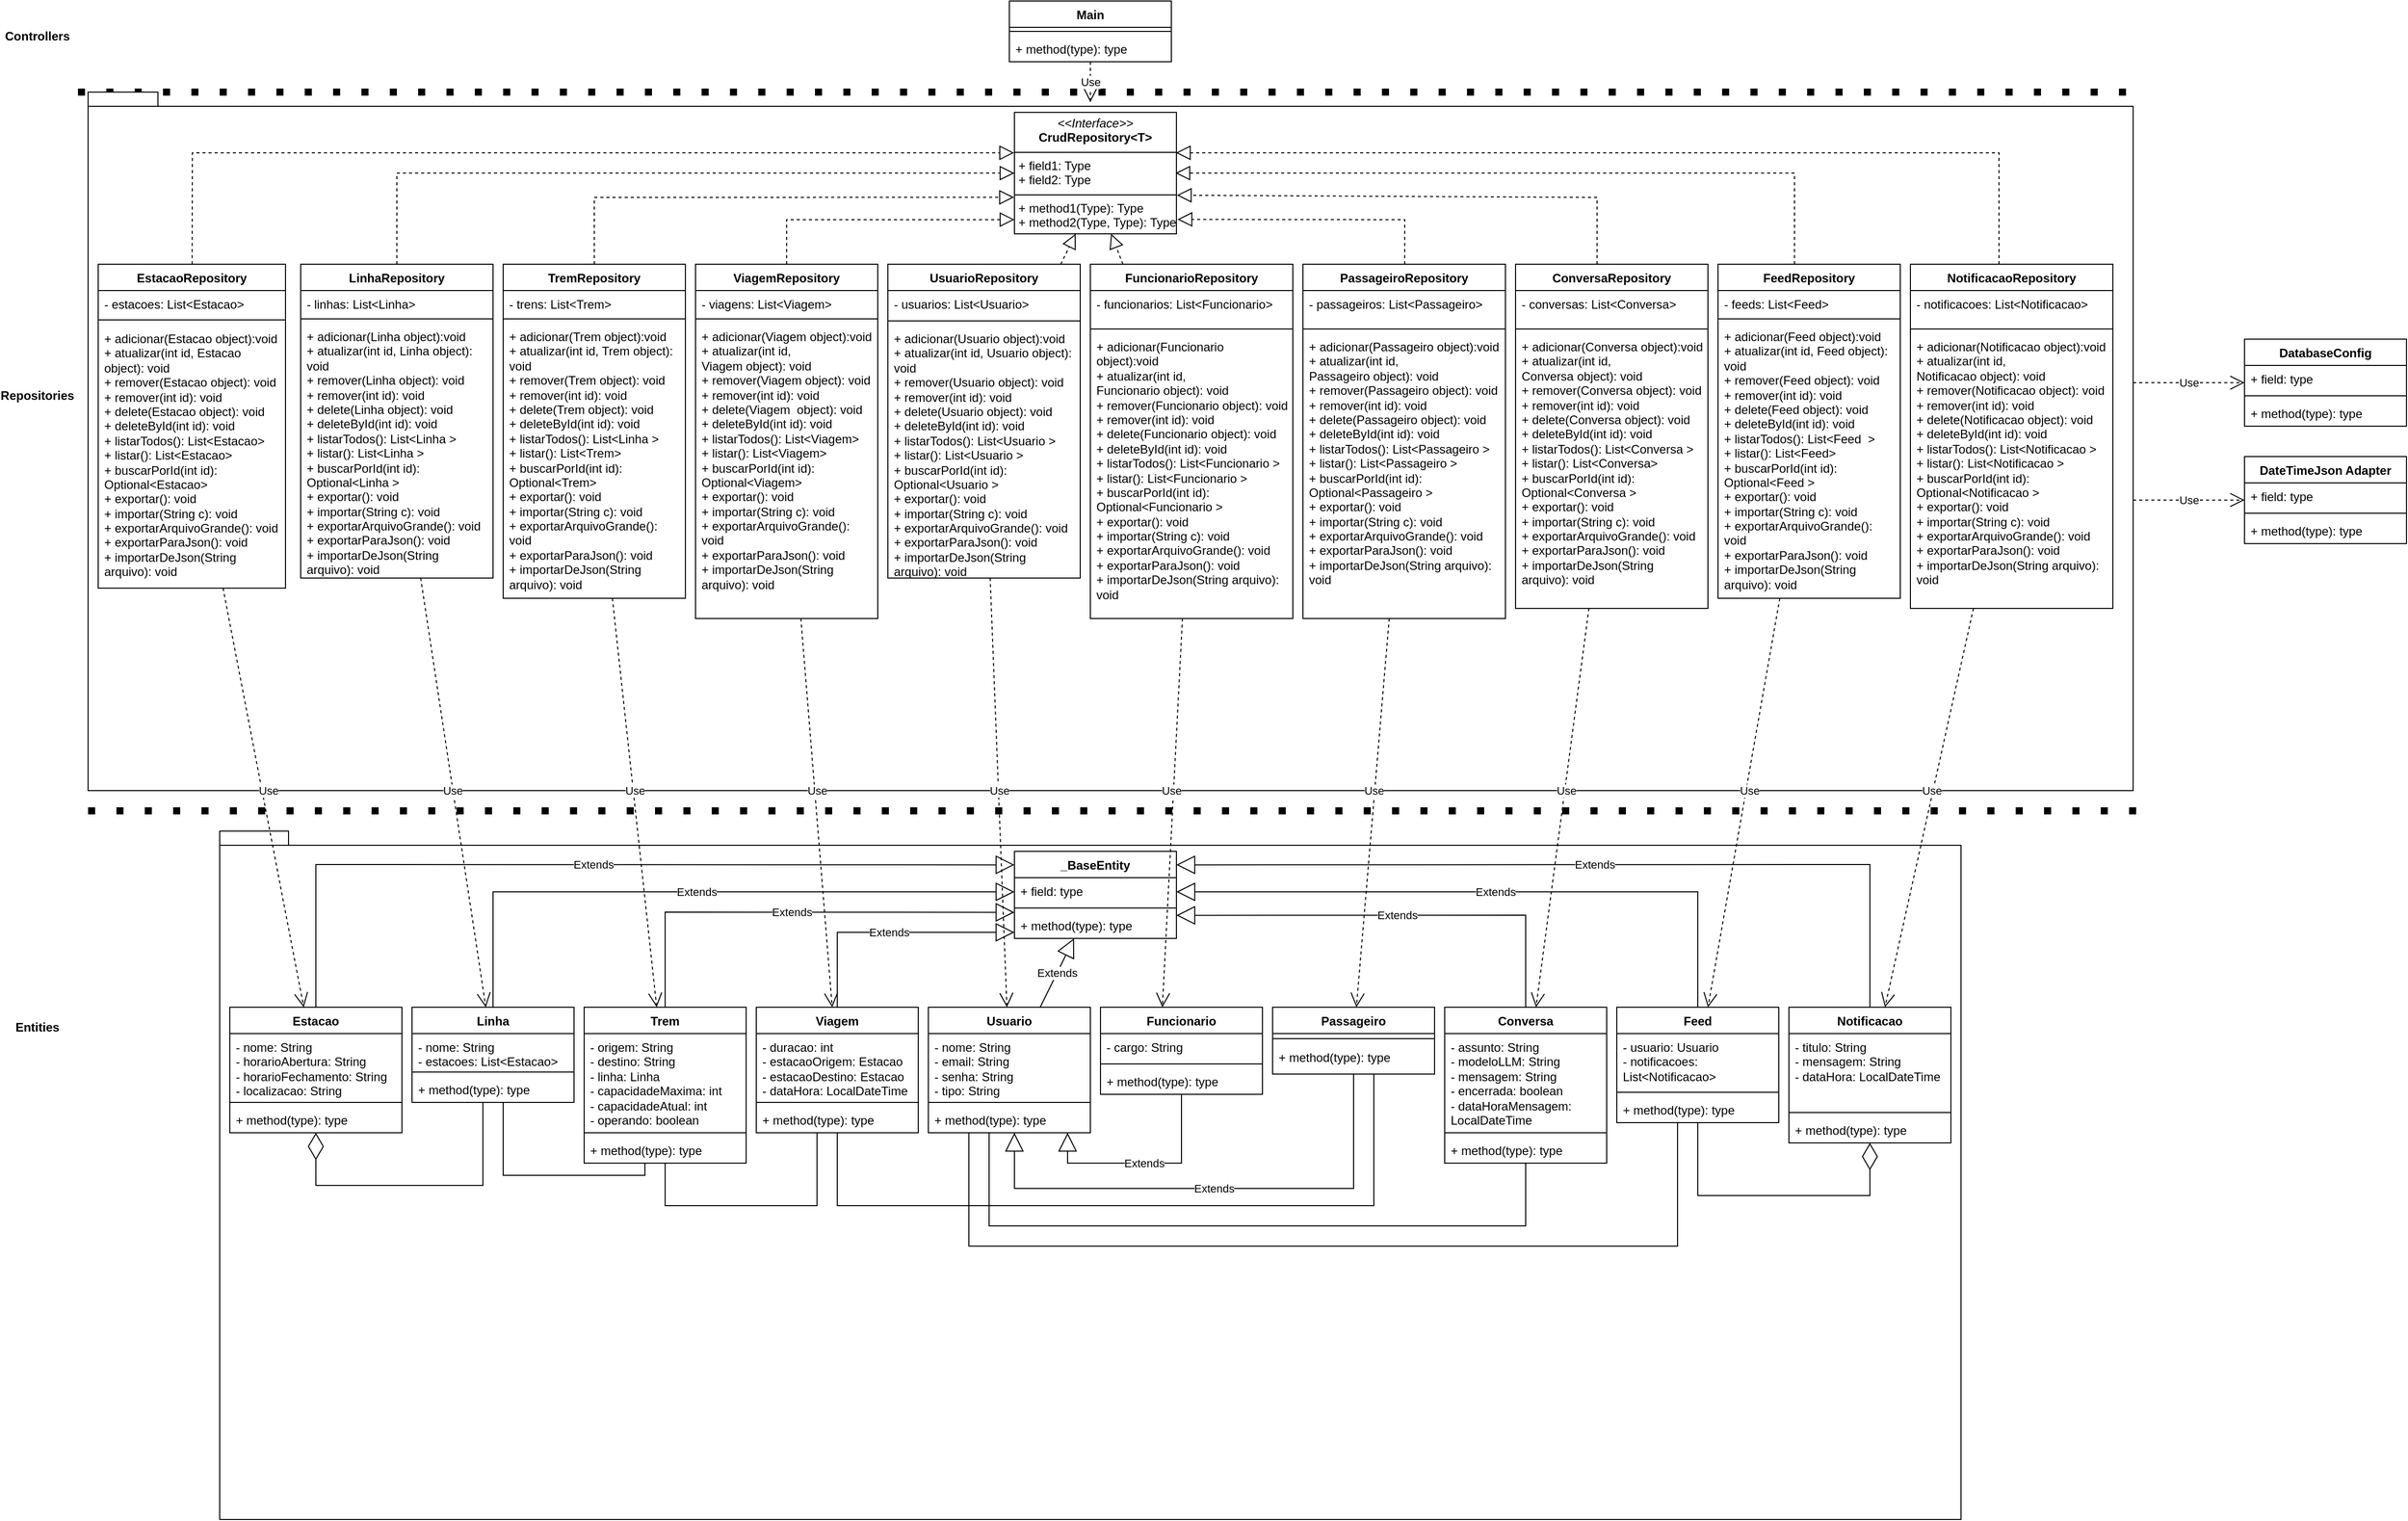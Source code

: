 <mxfile version="26.1.0">
  <diagram name="Página-1" id="HEUEbrixMLZvt8h2ULKj">
    <mxGraphModel dx="4312" dy="1300" grid="1" gridSize="10" guides="1" tooltips="1" connect="1" arrows="1" fold="1" page="1" pageScale="1" pageWidth="1169" pageHeight="827" math="0" shadow="0">
      <root>
        <mxCell id="0" />
        <mxCell id="1" parent="0" />
        <mxCell id="KniE4psyvI0Bf5Q0p4Wv-1" value="&lt;b&gt;Controllers&lt;/b&gt;" style="text;html=1;align=center;verticalAlign=middle;whiteSpace=wrap;rounded=0;" parent="1" vertex="1">
          <mxGeometry x="-90" y="100" width="60" height="30" as="geometry" />
        </mxCell>
        <mxCell id="KniE4psyvI0Bf5Q0p4Wv-2" value="&lt;b&gt;Repositories&lt;/b&gt;" style="text;html=1;align=center;verticalAlign=middle;whiteSpace=wrap;rounded=0;" parent="1" vertex="1">
          <mxGeometry x="-90" y="455" width="60" height="30" as="geometry" />
        </mxCell>
        <mxCell id="KniE4psyvI0Bf5Q0p4Wv-3" value="&lt;b&gt;Entities&lt;/b&gt;" style="text;html=1;align=center;verticalAlign=middle;whiteSpace=wrap;rounded=0;" parent="1" vertex="1">
          <mxGeometry x="-90" y="1079" width="60" height="30" as="geometry" />
        </mxCell>
        <mxCell id="KniE4psyvI0Bf5Q0p4Wv-4" value="Main" style="swimlane;fontStyle=1;align=center;verticalAlign=top;childLayout=stackLayout;horizontal=1;startSize=26;horizontalStack=0;resizeParent=1;resizeParentMax=0;resizeLast=0;collapsible=1;marginBottom=0;whiteSpace=wrap;html=1;" parent="1" vertex="1">
          <mxGeometry x="900" y="80" width="160" height="60" as="geometry" />
        </mxCell>
        <mxCell id="KniE4psyvI0Bf5Q0p4Wv-6" value="" style="line;strokeWidth=1;fillColor=none;align=left;verticalAlign=middle;spacingTop=-1;spacingLeft=3;spacingRight=3;rotatable=0;labelPosition=right;points=[];portConstraint=eastwest;strokeColor=inherit;" parent="KniE4psyvI0Bf5Q0p4Wv-4" vertex="1">
          <mxGeometry y="26" width="160" height="8" as="geometry" />
        </mxCell>
        <mxCell id="KniE4psyvI0Bf5Q0p4Wv-7" value="+ method(type): type" style="text;strokeColor=none;fillColor=none;align=left;verticalAlign=top;spacingLeft=4;spacingRight=4;overflow=hidden;rotatable=0;points=[[0,0.5],[1,0.5]];portConstraint=eastwest;whiteSpace=wrap;html=1;" parent="KniE4psyvI0Bf5Q0p4Wv-4" vertex="1">
          <mxGeometry y="34" width="160" height="26" as="geometry" />
        </mxCell>
        <mxCell id="KniE4psyvI0Bf5Q0p4Wv-11" value="" style="endArrow=none;dashed=1;html=1;dashPattern=1 3;strokeWidth=7;rounded=0;jumpSize=100;startSize=6;endSize=6;" parent="1" edge="1">
          <mxGeometry width="50" height="50" relative="1" as="geometry">
            <mxPoint x="-20" y="170" as="sourcePoint" />
            <mxPoint x="2010" y="170" as="targetPoint" />
          </mxGeometry>
        </mxCell>
        <mxCell id="KniE4psyvI0Bf5Q0p4Wv-12" value="" style="shape=folder;fontStyle=1;spacingTop=10;tabWidth=40;tabHeight=14;tabPosition=left;html=1;whiteSpace=wrap;" parent="1" vertex="1">
          <mxGeometry x="-10" y="170" width="2020" height="690" as="geometry" />
        </mxCell>
        <mxCell id="KniE4psyvI0Bf5Q0p4Wv-13" value="" style="shape=folder;fontStyle=1;spacingTop=10;tabWidth=40;tabHeight=14;tabPosition=left;html=1;whiteSpace=wrap;" parent="1" vertex="1">
          <mxGeometry x="120" y="900" width="1720" height="680" as="geometry" />
        </mxCell>
        <mxCell id="KniE4psyvI0Bf5Q0p4Wv-14" value="" style="endArrow=none;dashed=1;html=1;dashPattern=1 3;strokeWidth=7;rounded=0;jumpSize=100;startSize=6;endSize=6;" parent="1" edge="1">
          <mxGeometry width="50" height="50" relative="1" as="geometry">
            <mxPoint x="-10" y="880" as="sourcePoint" />
            <mxPoint x="2010" y="880" as="targetPoint" />
          </mxGeometry>
        </mxCell>
        <mxCell id="KniE4psyvI0Bf5Q0p4Wv-15" value="Viagem" style="swimlane;fontStyle=1;align=center;verticalAlign=top;childLayout=stackLayout;horizontal=1;startSize=26;horizontalStack=0;resizeParent=1;resizeParentMax=0;resizeLast=0;collapsible=1;marginBottom=0;whiteSpace=wrap;html=1;" parent="1" vertex="1">
          <mxGeometry x="650" y="1074" width="160" height="124" as="geometry" />
        </mxCell>
        <mxCell id="KniE4psyvI0Bf5Q0p4Wv-16" value="- duracao: int&lt;div&gt;- estacaoOrigem: Estacao&lt;/div&gt;&lt;div&gt;- estacaoDestino: Estacao&lt;/div&gt;&lt;div&gt;- dataHora: LocalDateTime&lt;/div&gt;" style="text;strokeColor=none;fillColor=none;align=left;verticalAlign=top;spacingLeft=4;spacingRight=4;overflow=hidden;rotatable=0;points=[[0,0.5],[1,0.5]];portConstraint=eastwest;whiteSpace=wrap;html=1;" parent="KniE4psyvI0Bf5Q0p4Wv-15" vertex="1">
          <mxGeometry y="26" width="160" height="64" as="geometry" />
        </mxCell>
        <mxCell id="KniE4psyvI0Bf5Q0p4Wv-17" value="" style="line;strokeWidth=1;fillColor=none;align=left;verticalAlign=middle;spacingTop=-1;spacingLeft=3;spacingRight=3;rotatable=0;labelPosition=right;points=[];portConstraint=eastwest;strokeColor=inherit;" parent="KniE4psyvI0Bf5Q0p4Wv-15" vertex="1">
          <mxGeometry y="90" width="160" height="8" as="geometry" />
        </mxCell>
        <mxCell id="KniE4psyvI0Bf5Q0p4Wv-18" value="+ method(type): type" style="text;strokeColor=none;fillColor=none;align=left;verticalAlign=top;spacingLeft=4;spacingRight=4;overflow=hidden;rotatable=0;points=[[0,0.5],[1,0.5]];portConstraint=eastwest;whiteSpace=wrap;html=1;" parent="KniE4psyvI0Bf5Q0p4Wv-15" vertex="1">
          <mxGeometry y="98" width="160" height="26" as="geometry" />
        </mxCell>
        <mxCell id="KniE4psyvI0Bf5Q0p4Wv-19" value="Estacao" style="swimlane;fontStyle=1;align=center;verticalAlign=top;childLayout=stackLayout;horizontal=1;startSize=26;horizontalStack=0;resizeParent=1;resizeParentMax=0;resizeLast=0;collapsible=1;marginBottom=0;whiteSpace=wrap;html=1;" parent="1" vertex="1">
          <mxGeometry x="130" y="1074" width="170" height="124" as="geometry" />
        </mxCell>
        <mxCell id="KniE4psyvI0Bf5Q0p4Wv-20" value="- nome: String&lt;div&gt;- horarioAbertura: String&lt;/div&gt;&lt;div&gt;- horarioFechamento: String&lt;/div&gt;&lt;div&gt;- localizacao: String&lt;/div&gt;" style="text;strokeColor=none;fillColor=none;align=left;verticalAlign=top;spacingLeft=4;spacingRight=4;overflow=hidden;rotatable=0;points=[[0,0.5],[1,0.5]];portConstraint=eastwest;whiteSpace=wrap;html=1;" parent="KniE4psyvI0Bf5Q0p4Wv-19" vertex="1">
          <mxGeometry y="26" width="170" height="64" as="geometry" />
        </mxCell>
        <mxCell id="KniE4psyvI0Bf5Q0p4Wv-21" value="" style="line;strokeWidth=1;fillColor=none;align=left;verticalAlign=middle;spacingTop=-1;spacingLeft=3;spacingRight=3;rotatable=0;labelPosition=right;points=[];portConstraint=eastwest;strokeColor=inherit;" parent="KniE4psyvI0Bf5Q0p4Wv-19" vertex="1">
          <mxGeometry y="90" width="170" height="8" as="geometry" />
        </mxCell>
        <mxCell id="KniE4psyvI0Bf5Q0p4Wv-22" value="+ method(type): type" style="text;strokeColor=none;fillColor=none;align=left;verticalAlign=top;spacingLeft=4;spacingRight=4;overflow=hidden;rotatable=0;points=[[0,0.5],[1,0.5]];portConstraint=eastwest;whiteSpace=wrap;html=1;" parent="KniE4psyvI0Bf5Q0p4Wv-19" vertex="1">
          <mxGeometry y="98" width="170" height="26" as="geometry" />
        </mxCell>
        <mxCell id="KniE4psyvI0Bf5Q0p4Wv-23" value="Linha" style="swimlane;fontStyle=1;align=center;verticalAlign=top;childLayout=stackLayout;horizontal=1;startSize=26;horizontalStack=0;resizeParent=1;resizeParentMax=0;resizeLast=0;collapsible=1;marginBottom=0;whiteSpace=wrap;html=1;" parent="1" vertex="1">
          <mxGeometry x="310" y="1074" width="160" height="94" as="geometry" />
        </mxCell>
        <mxCell id="KniE4psyvI0Bf5Q0p4Wv-24" value="- nome: String&lt;div&gt;- estacoes: List&amp;lt;Estacao&amp;gt;&lt;/div&gt;" style="text;strokeColor=none;fillColor=none;align=left;verticalAlign=top;spacingLeft=4;spacingRight=4;overflow=hidden;rotatable=0;points=[[0,0.5],[1,0.5]];portConstraint=eastwest;whiteSpace=wrap;html=1;" parent="KniE4psyvI0Bf5Q0p4Wv-23" vertex="1">
          <mxGeometry y="26" width="160" height="34" as="geometry" />
        </mxCell>
        <mxCell id="KniE4psyvI0Bf5Q0p4Wv-25" value="" style="line;strokeWidth=1;fillColor=none;align=left;verticalAlign=middle;spacingTop=-1;spacingLeft=3;spacingRight=3;rotatable=0;labelPosition=right;points=[];portConstraint=eastwest;strokeColor=inherit;" parent="KniE4psyvI0Bf5Q0p4Wv-23" vertex="1">
          <mxGeometry y="60" width="160" height="8" as="geometry" />
        </mxCell>
        <mxCell id="KniE4psyvI0Bf5Q0p4Wv-26" value="+ method(type): type" style="text;strokeColor=none;fillColor=none;align=left;verticalAlign=top;spacingLeft=4;spacingRight=4;overflow=hidden;rotatable=0;points=[[0,0.5],[1,0.5]];portConstraint=eastwest;whiteSpace=wrap;html=1;" parent="KniE4psyvI0Bf5Q0p4Wv-23" vertex="1">
          <mxGeometry y="68" width="160" height="26" as="geometry" />
        </mxCell>
        <mxCell id="KniE4psyvI0Bf5Q0p4Wv-27" value="Trem" style="swimlane;fontStyle=1;align=center;verticalAlign=top;childLayout=stackLayout;horizontal=1;startSize=26;horizontalStack=0;resizeParent=1;resizeParentMax=0;resizeLast=0;collapsible=1;marginBottom=0;whiteSpace=wrap;html=1;" parent="1" vertex="1">
          <mxGeometry x="480" y="1074" width="160" height="154" as="geometry" />
        </mxCell>
        <mxCell id="KniE4psyvI0Bf5Q0p4Wv-28" value="- origem: String&lt;div&gt;- destino: String&lt;/div&gt;&lt;div&gt;- linha: Linha&lt;/div&gt;&lt;div&gt;- capacidadeMaxima: int&lt;/div&gt;&lt;div&gt;- capacidadeAtual: int&lt;/div&gt;&lt;div&gt;- operando: boolean&lt;/div&gt;" style="text;strokeColor=none;fillColor=none;align=left;verticalAlign=top;spacingLeft=4;spacingRight=4;overflow=hidden;rotatable=0;points=[[0,0.5],[1,0.5]];portConstraint=eastwest;whiteSpace=wrap;html=1;" parent="KniE4psyvI0Bf5Q0p4Wv-27" vertex="1">
          <mxGeometry y="26" width="160" height="94" as="geometry" />
        </mxCell>
        <mxCell id="KniE4psyvI0Bf5Q0p4Wv-29" value="" style="line;strokeWidth=1;fillColor=none;align=left;verticalAlign=middle;spacingTop=-1;spacingLeft=3;spacingRight=3;rotatable=0;labelPosition=right;points=[];portConstraint=eastwest;strokeColor=inherit;" parent="KniE4psyvI0Bf5Q0p4Wv-27" vertex="1">
          <mxGeometry y="120" width="160" height="8" as="geometry" />
        </mxCell>
        <mxCell id="KniE4psyvI0Bf5Q0p4Wv-30" value="+ method(type): type" style="text;strokeColor=none;fillColor=none;align=left;verticalAlign=top;spacingLeft=4;spacingRight=4;overflow=hidden;rotatable=0;points=[[0,0.5],[1,0.5]];portConstraint=eastwest;whiteSpace=wrap;html=1;" parent="KniE4psyvI0Bf5Q0p4Wv-27" vertex="1">
          <mxGeometry y="128" width="160" height="26" as="geometry" />
        </mxCell>
        <mxCell id="KniE4psyvI0Bf5Q0p4Wv-31" value="Usuario" style="swimlane;fontStyle=1;align=center;verticalAlign=top;childLayout=stackLayout;horizontal=1;startSize=26;horizontalStack=0;resizeParent=1;resizeParentMax=0;resizeLast=0;collapsible=1;marginBottom=0;whiteSpace=wrap;html=1;" parent="1" vertex="1">
          <mxGeometry x="820" y="1074" width="160" height="124" as="geometry" />
        </mxCell>
        <mxCell id="KniE4psyvI0Bf5Q0p4Wv-32" value="- nome: String&lt;div&gt;- email: String&lt;/div&gt;&lt;div&gt;- senha: String&lt;/div&gt;&lt;div&gt;- tipo: String&lt;/div&gt;" style="text;strokeColor=none;fillColor=none;align=left;verticalAlign=top;spacingLeft=4;spacingRight=4;overflow=hidden;rotatable=0;points=[[0,0.5],[1,0.5]];portConstraint=eastwest;whiteSpace=wrap;html=1;" parent="KniE4psyvI0Bf5Q0p4Wv-31" vertex="1">
          <mxGeometry y="26" width="160" height="64" as="geometry" />
        </mxCell>
        <mxCell id="KniE4psyvI0Bf5Q0p4Wv-33" value="" style="line;strokeWidth=1;fillColor=none;align=left;verticalAlign=middle;spacingTop=-1;spacingLeft=3;spacingRight=3;rotatable=0;labelPosition=right;points=[];portConstraint=eastwest;strokeColor=inherit;" parent="KniE4psyvI0Bf5Q0p4Wv-31" vertex="1">
          <mxGeometry y="90" width="160" height="8" as="geometry" />
        </mxCell>
        <mxCell id="KniE4psyvI0Bf5Q0p4Wv-34" value="+ method(type): type" style="text;strokeColor=none;fillColor=none;align=left;verticalAlign=top;spacingLeft=4;spacingRight=4;overflow=hidden;rotatable=0;points=[[0,0.5],[1,0.5]];portConstraint=eastwest;whiteSpace=wrap;html=1;" parent="KniE4psyvI0Bf5Q0p4Wv-31" vertex="1">
          <mxGeometry y="98" width="160" height="26" as="geometry" />
        </mxCell>
        <mxCell id="KniE4psyvI0Bf5Q0p4Wv-35" value="Funcionario" style="swimlane;fontStyle=1;align=center;verticalAlign=top;childLayout=stackLayout;horizontal=1;startSize=26;horizontalStack=0;resizeParent=1;resizeParentMax=0;resizeLast=0;collapsible=1;marginBottom=0;whiteSpace=wrap;html=1;" parent="1" vertex="1">
          <mxGeometry x="990" y="1074" width="160" height="86" as="geometry" />
        </mxCell>
        <mxCell id="KniE4psyvI0Bf5Q0p4Wv-36" value="- cargo: String" style="text;strokeColor=none;fillColor=none;align=left;verticalAlign=top;spacingLeft=4;spacingRight=4;overflow=hidden;rotatable=0;points=[[0,0.5],[1,0.5]];portConstraint=eastwest;whiteSpace=wrap;html=1;" parent="KniE4psyvI0Bf5Q0p4Wv-35" vertex="1">
          <mxGeometry y="26" width="160" height="26" as="geometry" />
        </mxCell>
        <mxCell id="KniE4psyvI0Bf5Q0p4Wv-37" value="" style="line;strokeWidth=1;fillColor=none;align=left;verticalAlign=middle;spacingTop=-1;spacingLeft=3;spacingRight=3;rotatable=0;labelPosition=right;points=[];portConstraint=eastwest;strokeColor=inherit;" parent="KniE4psyvI0Bf5Q0p4Wv-35" vertex="1">
          <mxGeometry y="52" width="160" height="8" as="geometry" />
        </mxCell>
        <mxCell id="KniE4psyvI0Bf5Q0p4Wv-38" value="+ method(type): type" style="text;strokeColor=none;fillColor=none;align=left;verticalAlign=top;spacingLeft=4;spacingRight=4;overflow=hidden;rotatable=0;points=[[0,0.5],[1,0.5]];portConstraint=eastwest;whiteSpace=wrap;html=1;" parent="KniE4psyvI0Bf5Q0p4Wv-35" vertex="1">
          <mxGeometry y="60" width="160" height="26" as="geometry" />
        </mxCell>
        <mxCell id="KniE4psyvI0Bf5Q0p4Wv-39" value="Passageiro" style="swimlane;fontStyle=1;align=center;verticalAlign=top;childLayout=stackLayout;horizontal=1;startSize=26;horizontalStack=0;resizeParent=1;resizeParentMax=0;resizeLast=0;collapsible=1;marginBottom=0;whiteSpace=wrap;html=1;" parent="1" vertex="1">
          <mxGeometry x="1160" y="1074" width="160" height="66" as="geometry" />
        </mxCell>
        <mxCell id="KniE4psyvI0Bf5Q0p4Wv-41" value="" style="line;strokeWidth=1;fillColor=none;align=left;verticalAlign=middle;spacingTop=-1;spacingLeft=3;spacingRight=3;rotatable=0;labelPosition=right;points=[];portConstraint=eastwest;strokeColor=inherit;" parent="KniE4psyvI0Bf5Q0p4Wv-39" vertex="1">
          <mxGeometry y="26" width="160" height="10" as="geometry" />
        </mxCell>
        <mxCell id="KniE4psyvI0Bf5Q0p4Wv-42" value="+ method(type): type" style="text;strokeColor=none;fillColor=none;align=left;verticalAlign=top;spacingLeft=4;spacingRight=4;overflow=hidden;rotatable=0;points=[[0,0.5],[1,0.5]];portConstraint=eastwest;whiteSpace=wrap;html=1;" parent="KniE4psyvI0Bf5Q0p4Wv-39" vertex="1">
          <mxGeometry y="36" width="160" height="30" as="geometry" />
        </mxCell>
        <mxCell id="KniE4psyvI0Bf5Q0p4Wv-47" value="Feed" style="swimlane;fontStyle=1;align=center;verticalAlign=top;childLayout=stackLayout;horizontal=1;startSize=26;horizontalStack=0;resizeParent=1;resizeParentMax=0;resizeLast=0;collapsible=1;marginBottom=0;whiteSpace=wrap;html=1;" parent="1" vertex="1">
          <mxGeometry x="1500" y="1074" width="160" height="114" as="geometry" />
        </mxCell>
        <mxCell id="KniE4psyvI0Bf5Q0p4Wv-48" value="&lt;div&gt;- usuario: Usuario&lt;/div&gt;- notificacoes: List&amp;lt;Notificacao&amp;gt;" style="text;strokeColor=none;fillColor=none;align=left;verticalAlign=top;spacingLeft=4;spacingRight=4;overflow=hidden;rotatable=0;points=[[0,0.5],[1,0.5]];portConstraint=eastwest;whiteSpace=wrap;html=1;" parent="KniE4psyvI0Bf5Q0p4Wv-47" vertex="1">
          <mxGeometry y="26" width="160" height="54" as="geometry" />
        </mxCell>
        <mxCell id="KniE4psyvI0Bf5Q0p4Wv-49" value="" style="line;strokeWidth=1;fillColor=none;align=left;verticalAlign=middle;spacingTop=-1;spacingLeft=3;spacingRight=3;rotatable=0;labelPosition=right;points=[];portConstraint=eastwest;strokeColor=inherit;" parent="KniE4psyvI0Bf5Q0p4Wv-47" vertex="1">
          <mxGeometry y="80" width="160" height="8" as="geometry" />
        </mxCell>
        <mxCell id="KniE4psyvI0Bf5Q0p4Wv-50" value="+ method(type): type" style="text;strokeColor=none;fillColor=none;align=left;verticalAlign=top;spacingLeft=4;spacingRight=4;overflow=hidden;rotatable=0;points=[[0,0.5],[1,0.5]];portConstraint=eastwest;whiteSpace=wrap;html=1;" parent="KniE4psyvI0Bf5Q0p4Wv-47" vertex="1">
          <mxGeometry y="88" width="160" height="26" as="geometry" />
        </mxCell>
        <mxCell id="KniE4psyvI0Bf5Q0p4Wv-51" value="Notificacao" style="swimlane;fontStyle=1;align=center;verticalAlign=top;childLayout=stackLayout;horizontal=1;startSize=26;horizontalStack=0;resizeParent=1;resizeParentMax=0;resizeLast=0;collapsible=1;marginBottom=0;whiteSpace=wrap;html=1;" parent="1" vertex="1">
          <mxGeometry x="1670" y="1074" width="160" height="134" as="geometry" />
        </mxCell>
        <mxCell id="KniE4psyvI0Bf5Q0p4Wv-52" value="- titulo: String&lt;div&gt;- mensagem: String&lt;/div&gt;&lt;div&gt;- dataHora: LocalDateTime&lt;/div&gt;" style="text;strokeColor=none;fillColor=none;align=left;verticalAlign=top;spacingLeft=4;spacingRight=4;overflow=hidden;rotatable=0;points=[[0,0.5],[1,0.5]];portConstraint=eastwest;whiteSpace=wrap;html=1;" parent="KniE4psyvI0Bf5Q0p4Wv-51" vertex="1">
          <mxGeometry y="26" width="160" height="74" as="geometry" />
        </mxCell>
        <mxCell id="KniE4psyvI0Bf5Q0p4Wv-53" value="" style="line;strokeWidth=1;fillColor=none;align=left;verticalAlign=middle;spacingTop=-1;spacingLeft=3;spacingRight=3;rotatable=0;labelPosition=right;points=[];portConstraint=eastwest;strokeColor=inherit;" parent="KniE4psyvI0Bf5Q0p4Wv-51" vertex="1">
          <mxGeometry y="100" width="160" height="8" as="geometry" />
        </mxCell>
        <mxCell id="KniE4psyvI0Bf5Q0p4Wv-54" value="+ method(type): type" style="text;strokeColor=none;fillColor=none;align=left;verticalAlign=top;spacingLeft=4;spacingRight=4;overflow=hidden;rotatable=0;points=[[0,0.5],[1,0.5]];portConstraint=eastwest;whiteSpace=wrap;html=1;" parent="KniE4psyvI0Bf5Q0p4Wv-51" vertex="1">
          <mxGeometry y="108" width="160" height="26" as="geometry" />
        </mxCell>
        <mxCell id="KniE4psyvI0Bf5Q0p4Wv-57" value="EstacaoRepository" style="swimlane;fontStyle=1;align=center;verticalAlign=top;childLayout=stackLayout;horizontal=1;startSize=26;horizontalStack=0;resizeParent=1;resizeParentMax=0;resizeLast=0;collapsible=1;marginBottom=0;whiteSpace=wrap;html=1;" parent="1" vertex="1">
          <mxGeometry y="340" width="185" height="320" as="geometry" />
        </mxCell>
        <mxCell id="KniE4psyvI0Bf5Q0p4Wv-58" value="- estacoes: List&amp;lt;Estacao&amp;gt;" style="text;strokeColor=none;fillColor=none;align=left;verticalAlign=top;spacingLeft=4;spacingRight=4;overflow=hidden;rotatable=0;points=[[0,0.5],[1,0.5]];portConstraint=eastwest;whiteSpace=wrap;html=1;" parent="KniE4psyvI0Bf5Q0p4Wv-57" vertex="1">
          <mxGeometry y="26" width="185" height="24" as="geometry" />
        </mxCell>
        <mxCell id="KniE4psyvI0Bf5Q0p4Wv-59" value="" style="line;strokeWidth=1;fillColor=none;align=left;verticalAlign=middle;spacingTop=-1;spacingLeft=3;spacingRight=3;rotatable=0;labelPosition=right;points=[];portConstraint=eastwest;strokeColor=inherit;" parent="KniE4psyvI0Bf5Q0p4Wv-57" vertex="1">
          <mxGeometry y="50" width="185" height="10" as="geometry" />
        </mxCell>
        <mxCell id="KniE4psyvI0Bf5Q0p4Wv-60" value="+ adicionar(Estacao object):void&lt;div&gt;+ atualizar(int id, Estacao object): void&lt;/div&gt;&lt;div&gt;+ remover(Estacao object): void&lt;/div&gt;&lt;div&gt;+ remover(int id): void&lt;/div&gt;&lt;div&gt;+ delete(Estacao object): void&lt;/div&gt;&lt;div&gt;+ deleteById(int id): void&lt;/div&gt;&lt;div&gt;+ listarTodos(): List&amp;lt;Estacao&amp;gt;&lt;/div&gt;&lt;div&gt;+ listar(): List&amp;lt;Estacao&amp;gt;&lt;/div&gt;&lt;div&gt;+ buscarPorId(int id): Optional&amp;lt;Estacao&amp;gt;&lt;/div&gt;&lt;div&gt;+ exportar(): void&lt;/div&gt;&lt;div&gt;+ importar(String c): void&lt;/div&gt;&lt;div&gt;+ exportarArquivoGrande(): void&lt;/div&gt;&lt;div&gt;+ exportarParaJson(): void&lt;/div&gt;&lt;div&gt;+ importarDeJson(String arquivo): void&lt;/div&gt;" style="text;strokeColor=none;fillColor=none;align=left;verticalAlign=top;spacingLeft=4;spacingRight=4;overflow=hidden;rotatable=0;points=[[0,0.5],[1,0.5]];portConstraint=eastwest;whiteSpace=wrap;html=1;" parent="KniE4psyvI0Bf5Q0p4Wv-57" vertex="1">
          <mxGeometry y="60" width="185" height="260" as="geometry" />
        </mxCell>
        <mxCell id="KniE4psyvI0Bf5Q0p4Wv-61" value="LinhaRepository" style="swimlane;fontStyle=1;align=center;verticalAlign=top;childLayout=stackLayout;horizontal=1;startSize=26;horizontalStack=0;resizeParent=1;resizeParentMax=0;resizeLast=0;collapsible=1;marginBottom=0;whiteSpace=wrap;html=1;" parent="1" vertex="1">
          <mxGeometry x="200" y="340" width="190" height="310" as="geometry" />
        </mxCell>
        <mxCell id="KniE4psyvI0Bf5Q0p4Wv-62" value="- linhas: List&amp;lt;Linha&amp;gt;" style="text;strokeColor=none;fillColor=none;align=left;verticalAlign=top;spacingLeft=4;spacingRight=4;overflow=hidden;rotatable=0;points=[[0,0.5],[1,0.5]];portConstraint=eastwest;whiteSpace=wrap;html=1;" parent="KniE4psyvI0Bf5Q0p4Wv-61" vertex="1">
          <mxGeometry y="26" width="190" height="24" as="geometry" />
        </mxCell>
        <mxCell id="KniE4psyvI0Bf5Q0p4Wv-63" value="" style="line;strokeWidth=1;fillColor=none;align=left;verticalAlign=middle;spacingTop=-1;spacingLeft=3;spacingRight=3;rotatable=0;labelPosition=right;points=[];portConstraint=eastwest;strokeColor=inherit;" parent="KniE4psyvI0Bf5Q0p4Wv-61" vertex="1">
          <mxGeometry y="50" width="190" height="8" as="geometry" />
        </mxCell>
        <mxCell id="KniE4psyvI0Bf5Q0p4Wv-64" value="+ adicionar(Linha object):void&lt;div&gt;+ atualizar(int id, Linha object): void&lt;/div&gt;&lt;div&gt;+ remover(Linha&amp;nbsp;object): void&lt;/div&gt;&lt;div&gt;+ remover(int id): void&lt;/div&gt;&lt;div&gt;+ delete(Linha&amp;nbsp;object): void&lt;/div&gt;&lt;div&gt;+ deleteById(int id): void&lt;/div&gt;&lt;div&gt;+ listarTodos(): List&amp;lt;Linha&amp;nbsp;&amp;gt;&lt;/div&gt;&lt;div&gt;+ listar(): List&amp;lt;Linha&amp;nbsp;&amp;gt;&lt;/div&gt;&lt;div&gt;+ buscarPorId(int id): Optional&amp;lt;Linha&amp;nbsp;&amp;gt;&lt;/div&gt;&lt;div&gt;+ exportar(): void&lt;/div&gt;&lt;div&gt;+ importar(String c): void&lt;/div&gt;&lt;div&gt;+ exportarArquivoGrande(): void&lt;/div&gt;&lt;div&gt;+ exportarParaJson(): void&lt;/div&gt;&lt;div&gt;+ importarDeJson(String arquivo): void&lt;/div&gt;" style="text;strokeColor=none;fillColor=none;align=left;verticalAlign=top;spacingLeft=4;spacingRight=4;overflow=hidden;rotatable=0;points=[[0,0.5],[1,0.5]];portConstraint=eastwest;whiteSpace=wrap;html=1;" parent="KniE4psyvI0Bf5Q0p4Wv-61" vertex="1">
          <mxGeometry y="58" width="190" height="252" as="geometry" />
        </mxCell>
        <mxCell id="KniE4psyvI0Bf5Q0p4Wv-65" value="TremRepository" style="swimlane;fontStyle=1;align=center;verticalAlign=top;childLayout=stackLayout;horizontal=1;startSize=26;horizontalStack=0;resizeParent=1;resizeParentMax=0;resizeLast=0;collapsible=1;marginBottom=0;whiteSpace=wrap;html=1;" parent="1" vertex="1">
          <mxGeometry x="400" y="340" width="180" height="330" as="geometry" />
        </mxCell>
        <mxCell id="KniE4psyvI0Bf5Q0p4Wv-66" value="- trens: List&amp;lt;Trem&amp;gt;" style="text;strokeColor=none;fillColor=none;align=left;verticalAlign=top;spacingLeft=4;spacingRight=4;overflow=hidden;rotatable=0;points=[[0,0.5],[1,0.5]];portConstraint=eastwest;whiteSpace=wrap;html=1;" parent="KniE4psyvI0Bf5Q0p4Wv-65" vertex="1">
          <mxGeometry y="26" width="180" height="24" as="geometry" />
        </mxCell>
        <mxCell id="KniE4psyvI0Bf5Q0p4Wv-67" value="" style="line;strokeWidth=1;fillColor=none;align=left;verticalAlign=middle;spacingTop=-1;spacingLeft=3;spacingRight=3;rotatable=0;labelPosition=right;points=[];portConstraint=eastwest;strokeColor=inherit;" parent="KniE4psyvI0Bf5Q0p4Wv-65" vertex="1">
          <mxGeometry y="50" width="180" height="8" as="geometry" />
        </mxCell>
        <mxCell id="KniE4psyvI0Bf5Q0p4Wv-68" value="+ adicionar(Trem object):void&lt;div&gt;+ atualizar(int id, Trem object): void&lt;/div&gt;&lt;div&gt;+ remover(Trem object): void&lt;/div&gt;&lt;div&gt;+ remover(int id): void&lt;/div&gt;&lt;div&gt;+ delete(Trem object): void&lt;/div&gt;&lt;div&gt;+ deleteById(int id): void&lt;/div&gt;&lt;div&gt;+ listarTodos(): List&amp;lt;Linha&amp;nbsp;&amp;gt;&lt;/div&gt;&lt;div&gt;+ listar(): List&amp;lt;Trem&amp;gt;&lt;/div&gt;&lt;div&gt;+ buscarPorId(int id): Optional&amp;lt;Trem&amp;gt;&lt;/div&gt;&lt;div&gt;+ exportar(): void&lt;/div&gt;&lt;div&gt;+ importar(String c): void&lt;/div&gt;&lt;div&gt;+ exportarArquivoGrande(): void&lt;/div&gt;&lt;div&gt;+ exportarParaJson(): void&lt;/div&gt;&lt;div&gt;+ importarDeJson(String arquivo): void&lt;/div&gt;" style="text;strokeColor=none;fillColor=none;align=left;verticalAlign=top;spacingLeft=4;spacingRight=4;overflow=hidden;rotatable=0;points=[[0,0.5],[1,0.5]];portConstraint=eastwest;whiteSpace=wrap;html=1;" parent="KniE4psyvI0Bf5Q0p4Wv-65" vertex="1">
          <mxGeometry y="58" width="180" height="272" as="geometry" />
        </mxCell>
        <mxCell id="KniE4psyvI0Bf5Q0p4Wv-69" value="ViagemRepository" style="swimlane;fontStyle=1;align=center;verticalAlign=top;childLayout=stackLayout;horizontal=1;startSize=26;horizontalStack=0;resizeParent=1;resizeParentMax=0;resizeLast=0;collapsible=1;marginBottom=0;whiteSpace=wrap;html=1;" parent="1" vertex="1">
          <mxGeometry x="590" y="340" width="180" height="350" as="geometry" />
        </mxCell>
        <mxCell id="KniE4psyvI0Bf5Q0p4Wv-70" value="- viagens: List&amp;lt;Viagem&amp;gt;" style="text;strokeColor=none;fillColor=none;align=left;verticalAlign=top;spacingLeft=4;spacingRight=4;overflow=hidden;rotatable=0;points=[[0,0.5],[1,0.5]];portConstraint=eastwest;whiteSpace=wrap;html=1;" parent="KniE4psyvI0Bf5Q0p4Wv-69" vertex="1">
          <mxGeometry y="26" width="180" height="24" as="geometry" />
        </mxCell>
        <mxCell id="KniE4psyvI0Bf5Q0p4Wv-71" value="" style="line;strokeWidth=1;fillColor=none;align=left;verticalAlign=middle;spacingTop=-1;spacingLeft=3;spacingRight=3;rotatable=0;labelPosition=right;points=[];portConstraint=eastwest;strokeColor=inherit;" parent="KniE4psyvI0Bf5Q0p4Wv-69" vertex="1">
          <mxGeometry y="50" width="180" height="8" as="geometry" />
        </mxCell>
        <mxCell id="KniE4psyvI0Bf5Q0p4Wv-72" value="+ adicionar(Viagem object):void&lt;div&gt;+ atualizar(int id, Viagem&amp;nbsp;object): void&lt;/div&gt;&lt;div&gt;+ remover(Viagem&amp;nbsp;object): void&lt;/div&gt;&lt;div&gt;+ remover(int id): void&lt;/div&gt;&lt;div&gt;+ delete(Viagem&amp;nbsp;&amp;nbsp;object): void&lt;/div&gt;&lt;div&gt;+ deleteById(int id): void&lt;/div&gt;&lt;div&gt;+ listarTodos(): List&amp;lt;Viagem&amp;gt;&lt;/div&gt;&lt;div&gt;+ listar(): List&amp;lt;Viagem&amp;gt;&lt;/div&gt;&lt;div&gt;+ buscarPorId(int id): Optional&amp;lt;Viagem&amp;gt;&lt;/div&gt;&lt;div&gt;+ exportar(): void&lt;/div&gt;&lt;div&gt;+ importar(String c): void&lt;/div&gt;&lt;div&gt;+ exportarArquivoGrande(): void&lt;/div&gt;&lt;div&gt;+ exportarParaJson(): void&lt;/div&gt;&lt;div&gt;+ importarDeJson(String arquivo): void&lt;/div&gt;" style="text;strokeColor=none;fillColor=none;align=left;verticalAlign=top;spacingLeft=4;spacingRight=4;overflow=hidden;rotatable=0;points=[[0,0.5],[1,0.5]];portConstraint=eastwest;whiteSpace=wrap;html=1;" parent="KniE4psyvI0Bf5Q0p4Wv-69" vertex="1">
          <mxGeometry y="58" width="180" height="292" as="geometry" />
        </mxCell>
        <mxCell id="KniE4psyvI0Bf5Q0p4Wv-73" value="FuncionarioRepository" style="swimlane;fontStyle=1;align=center;verticalAlign=top;childLayout=stackLayout;horizontal=1;startSize=26;horizontalStack=0;resizeParent=1;resizeParentMax=0;resizeLast=0;collapsible=1;marginBottom=0;whiteSpace=wrap;html=1;" parent="1" vertex="1">
          <mxGeometry x="980" y="340" width="200" height="350" as="geometry" />
        </mxCell>
        <mxCell id="KniE4psyvI0Bf5Q0p4Wv-74" value="- funcionarios: List&amp;lt;Funcionario&amp;gt;" style="text;strokeColor=none;fillColor=none;align=left;verticalAlign=top;spacingLeft=4;spacingRight=4;overflow=hidden;rotatable=0;points=[[0,0.5],[1,0.5]];portConstraint=eastwest;whiteSpace=wrap;html=1;" parent="KniE4psyvI0Bf5Q0p4Wv-73" vertex="1">
          <mxGeometry y="26" width="200" height="34" as="geometry" />
        </mxCell>
        <mxCell id="KniE4psyvI0Bf5Q0p4Wv-75" value="" style="line;strokeWidth=1;fillColor=none;align=left;verticalAlign=middle;spacingTop=-1;spacingLeft=3;spacingRight=3;rotatable=0;labelPosition=right;points=[];portConstraint=eastwest;strokeColor=inherit;" parent="KniE4psyvI0Bf5Q0p4Wv-73" vertex="1">
          <mxGeometry y="60" width="200" height="8" as="geometry" />
        </mxCell>
        <mxCell id="KniE4psyvI0Bf5Q0p4Wv-76" value="+ adicionar(Funcionario object):void&lt;div&gt;+ atualizar(int id, Funcionario&amp;nbsp;object): void&lt;/div&gt;&lt;div&gt;+ remover(Funcionario&amp;nbsp;object): void&lt;/div&gt;&lt;div&gt;+ remover(int id): void&lt;/div&gt;&lt;div&gt;+ delete(Funcionario&amp;nbsp;object): void&lt;/div&gt;&lt;div&gt;+ deleteById(int id): void&lt;/div&gt;&lt;div&gt;+ listarTodos(): List&amp;lt;Funcionario&amp;nbsp;&amp;gt;&lt;/div&gt;&lt;div&gt;+ listar(): List&amp;lt;Funcionario&amp;nbsp;&amp;gt;&lt;/div&gt;&lt;div&gt;+ buscarPorId(int id): Optional&amp;lt;Funcionario&amp;nbsp;&amp;gt;&lt;/div&gt;&lt;div&gt;+ exportar(): void&lt;/div&gt;&lt;div&gt;+ importar(String c): void&lt;/div&gt;&lt;div&gt;+ exportarArquivoGrande(): void&lt;/div&gt;&lt;div&gt;+ exportarParaJson(): void&lt;/div&gt;&lt;div&gt;+ importarDeJson(String arquivo): void&lt;/div&gt;" style="text;strokeColor=none;fillColor=none;align=left;verticalAlign=top;spacingLeft=4;spacingRight=4;overflow=hidden;rotatable=0;points=[[0,0.5],[1,0.5]];portConstraint=eastwest;whiteSpace=wrap;html=1;" parent="KniE4psyvI0Bf5Q0p4Wv-73" vertex="1">
          <mxGeometry y="68" width="200" height="282" as="geometry" />
        </mxCell>
        <mxCell id="KniE4psyvI0Bf5Q0p4Wv-77" value="UsuarioRepository" style="swimlane;fontStyle=1;align=center;verticalAlign=top;childLayout=stackLayout;horizontal=1;startSize=26;horizontalStack=0;resizeParent=1;resizeParentMax=0;resizeLast=0;collapsible=1;marginBottom=0;whiteSpace=wrap;html=1;" parent="1" vertex="1">
          <mxGeometry x="780" y="340" width="190" height="310" as="geometry" />
        </mxCell>
        <mxCell id="KniE4psyvI0Bf5Q0p4Wv-78" value="- usuarios: List&amp;lt;Usuario&amp;gt;" style="text;strokeColor=none;fillColor=none;align=left;verticalAlign=top;spacingLeft=4;spacingRight=4;overflow=hidden;rotatable=0;points=[[0,0.5],[1,0.5]];portConstraint=eastwest;whiteSpace=wrap;html=1;" parent="KniE4psyvI0Bf5Q0p4Wv-77" vertex="1">
          <mxGeometry y="26" width="190" height="26" as="geometry" />
        </mxCell>
        <mxCell id="KniE4psyvI0Bf5Q0p4Wv-79" value="" style="line;strokeWidth=1;fillColor=none;align=left;verticalAlign=middle;spacingTop=-1;spacingLeft=3;spacingRight=3;rotatable=0;labelPosition=right;points=[];portConstraint=eastwest;strokeColor=inherit;" parent="KniE4psyvI0Bf5Q0p4Wv-77" vertex="1">
          <mxGeometry y="52" width="190" height="8" as="geometry" />
        </mxCell>
        <mxCell id="KniE4psyvI0Bf5Q0p4Wv-80" value="+ adicionar(Usuario object):void&lt;div&gt;+ atualizar(int id, Usuario&amp;nbsp;object): void&lt;/div&gt;&lt;div&gt;+ remover(Usuario&amp;nbsp;object): void&lt;/div&gt;&lt;div&gt;+ remover(int id): void&lt;/div&gt;&lt;div&gt;+ delete(Usuario&amp;nbsp;object): void&lt;/div&gt;&lt;div&gt;+ deleteById(int id): void&lt;/div&gt;&lt;div&gt;+ listarTodos(): List&amp;lt;Usuario&amp;nbsp;&amp;gt;&lt;/div&gt;&lt;div&gt;+ listar(): List&amp;lt;Usuario&amp;nbsp;&amp;gt;&lt;/div&gt;&lt;div&gt;+ buscarPorId(int id): Optional&amp;lt;Usuario&amp;nbsp;&amp;gt;&lt;/div&gt;&lt;div&gt;+ exportar(): void&lt;/div&gt;&lt;div&gt;+ importar(String c): void&lt;/div&gt;&lt;div&gt;+ exportarArquivoGrande(): void&lt;/div&gt;&lt;div&gt;+ exportarParaJson(): void&lt;/div&gt;&lt;div&gt;+ importarDeJson(String arquivo): void&lt;/div&gt;" style="text;strokeColor=none;fillColor=none;align=left;verticalAlign=top;spacingLeft=4;spacingRight=4;overflow=hidden;rotatable=0;points=[[0,0.5],[1,0.5]];portConstraint=eastwest;whiteSpace=wrap;html=1;" parent="KniE4psyvI0Bf5Q0p4Wv-77" vertex="1">
          <mxGeometry y="60" width="190" height="250" as="geometry" />
        </mxCell>
        <mxCell id="KniE4psyvI0Bf5Q0p4Wv-81" value="PassageiroRepository" style="swimlane;fontStyle=1;align=center;verticalAlign=top;childLayout=stackLayout;horizontal=1;startSize=26;horizontalStack=0;resizeParent=1;resizeParentMax=0;resizeLast=0;collapsible=1;marginBottom=0;whiteSpace=wrap;html=1;" parent="1" vertex="1">
          <mxGeometry x="1190" y="340" width="200" height="350" as="geometry" />
        </mxCell>
        <mxCell id="KniE4psyvI0Bf5Q0p4Wv-82" value="- passageiros: List&amp;lt;Passageiro&amp;gt;" style="text;strokeColor=none;fillColor=none;align=left;verticalAlign=top;spacingLeft=4;spacingRight=4;overflow=hidden;rotatable=0;points=[[0,0.5],[1,0.5]];portConstraint=eastwest;whiteSpace=wrap;html=1;" parent="KniE4psyvI0Bf5Q0p4Wv-81" vertex="1">
          <mxGeometry y="26" width="200" height="34" as="geometry" />
        </mxCell>
        <mxCell id="KniE4psyvI0Bf5Q0p4Wv-83" value="" style="line;strokeWidth=1;fillColor=none;align=left;verticalAlign=middle;spacingTop=-1;spacingLeft=3;spacingRight=3;rotatable=0;labelPosition=right;points=[];portConstraint=eastwest;strokeColor=inherit;" parent="KniE4psyvI0Bf5Q0p4Wv-81" vertex="1">
          <mxGeometry y="60" width="200" height="8" as="geometry" />
        </mxCell>
        <mxCell id="KniE4psyvI0Bf5Q0p4Wv-84" value="+ adicionar(Passageiro object):void&lt;div&gt;+ atualizar(int id, Passageiro&amp;nbsp;object): void&lt;/div&gt;&lt;div&gt;+ remover(Passageiro&amp;nbsp;object): void&lt;/div&gt;&lt;div&gt;+ remover(int id): void&lt;/div&gt;&lt;div&gt;+ delete(Passageiro&amp;nbsp;object): void&lt;/div&gt;&lt;div&gt;+ deleteById(int id): void&lt;/div&gt;&lt;div&gt;+ listarTodos(): List&amp;lt;Passageiro&amp;nbsp;&amp;gt;&lt;/div&gt;&lt;div&gt;+ listar(): List&amp;lt;Passageiro&amp;nbsp;&amp;gt;&lt;/div&gt;&lt;div&gt;+ buscarPorId(int id): Optional&amp;lt;Passageiro&amp;nbsp;&amp;gt;&lt;/div&gt;&lt;div&gt;+ exportar(): void&lt;/div&gt;&lt;div&gt;+ importar(String c): void&lt;/div&gt;&lt;div&gt;+ exportarArquivoGrande(): void&lt;/div&gt;&lt;div&gt;+ exportarParaJson(): void&lt;/div&gt;&lt;div&gt;+ importarDeJson(String arquivo): void&lt;/div&gt;" style="text;strokeColor=none;fillColor=none;align=left;verticalAlign=top;spacingLeft=4;spacingRight=4;overflow=hidden;rotatable=0;points=[[0,0.5],[1,0.5]];portConstraint=eastwest;whiteSpace=wrap;html=1;" parent="KniE4psyvI0Bf5Q0p4Wv-81" vertex="1">
          <mxGeometry y="68" width="200" height="282" as="geometry" />
        </mxCell>
        <mxCell id="KniE4psyvI0Bf5Q0p4Wv-85" value="ConversaRepository" style="swimlane;fontStyle=1;align=center;verticalAlign=top;childLayout=stackLayout;horizontal=1;startSize=26;horizontalStack=0;resizeParent=1;resizeParentMax=0;resizeLast=0;collapsible=1;marginBottom=0;whiteSpace=wrap;html=1;" parent="1" vertex="1">
          <mxGeometry x="1400" y="340" width="190" height="340" as="geometry" />
        </mxCell>
        <mxCell id="KniE4psyvI0Bf5Q0p4Wv-86" value="- conversas: List&amp;lt;Conversa&amp;gt;" style="text;strokeColor=none;fillColor=none;align=left;verticalAlign=top;spacingLeft=4;spacingRight=4;overflow=hidden;rotatable=0;points=[[0,0.5],[1,0.5]];portConstraint=eastwest;whiteSpace=wrap;html=1;" parent="KniE4psyvI0Bf5Q0p4Wv-85" vertex="1">
          <mxGeometry y="26" width="190" height="34" as="geometry" />
        </mxCell>
        <mxCell id="KniE4psyvI0Bf5Q0p4Wv-87" value="" style="line;strokeWidth=1;fillColor=none;align=left;verticalAlign=middle;spacingTop=-1;spacingLeft=3;spacingRight=3;rotatable=0;labelPosition=right;points=[];portConstraint=eastwest;strokeColor=inherit;" parent="KniE4psyvI0Bf5Q0p4Wv-85" vertex="1">
          <mxGeometry y="60" width="190" height="8" as="geometry" />
        </mxCell>
        <mxCell id="KniE4psyvI0Bf5Q0p4Wv-88" value="+ adicionar(Conversa object):void&lt;div&gt;+ atualizar(int id, Conversa&amp;nbsp;object): void&lt;/div&gt;&lt;div&gt;+ remover(Conversa&amp;nbsp;object): void&lt;/div&gt;&lt;div&gt;+ remover(int id): void&lt;/div&gt;&lt;div&gt;+ delete(Conversa&amp;nbsp;object): void&lt;/div&gt;&lt;div&gt;+ deleteById(int id): void&lt;/div&gt;&lt;div&gt;+ listarTodos(): List&amp;lt;Conversa&amp;nbsp;&amp;gt;&lt;/div&gt;&lt;div&gt;+ listar(): List&amp;lt;Conversa&amp;gt;&lt;/div&gt;&lt;div&gt;+ buscarPorId(int id): Optional&amp;lt;Conversa&amp;nbsp;&amp;gt;&lt;/div&gt;&lt;div&gt;+ exportar(): void&lt;/div&gt;&lt;div&gt;+ importar(String c): void&lt;/div&gt;&lt;div&gt;+ exportarArquivoGrande(): void&lt;/div&gt;&lt;div&gt;+ exportarParaJson(): void&lt;/div&gt;&lt;div&gt;+ importarDeJson(String arquivo): void&lt;/div&gt;" style="text;strokeColor=none;fillColor=none;align=left;verticalAlign=top;spacingLeft=4;spacingRight=4;overflow=hidden;rotatable=0;points=[[0,0.5],[1,0.5]];portConstraint=eastwest;whiteSpace=wrap;html=1;" parent="KniE4psyvI0Bf5Q0p4Wv-85" vertex="1">
          <mxGeometry y="68" width="190" height="272" as="geometry" />
        </mxCell>
        <mxCell id="KniE4psyvI0Bf5Q0p4Wv-89" value="NotificacaoRepository" style="swimlane;fontStyle=1;align=center;verticalAlign=top;childLayout=stackLayout;horizontal=1;startSize=26;horizontalStack=0;resizeParent=1;resizeParentMax=0;resizeLast=0;collapsible=1;marginBottom=0;whiteSpace=wrap;html=1;" parent="1" vertex="1">
          <mxGeometry x="1790" y="340" width="200" height="340" as="geometry" />
        </mxCell>
        <mxCell id="KniE4psyvI0Bf5Q0p4Wv-90" value="- notificacoes: List&amp;lt;Notificacao&amp;gt;" style="text;strokeColor=none;fillColor=none;align=left;verticalAlign=top;spacingLeft=4;spacingRight=4;overflow=hidden;rotatable=0;points=[[0,0.5],[1,0.5]];portConstraint=eastwest;whiteSpace=wrap;html=1;" parent="KniE4psyvI0Bf5Q0p4Wv-89" vertex="1">
          <mxGeometry y="26" width="200" height="34" as="geometry" />
        </mxCell>
        <mxCell id="KniE4psyvI0Bf5Q0p4Wv-91" value="" style="line;strokeWidth=1;fillColor=none;align=left;verticalAlign=middle;spacingTop=-1;spacingLeft=3;spacingRight=3;rotatable=0;labelPosition=right;points=[];portConstraint=eastwest;strokeColor=inherit;" parent="KniE4psyvI0Bf5Q0p4Wv-89" vertex="1">
          <mxGeometry y="60" width="200" height="8" as="geometry" />
        </mxCell>
        <mxCell id="KniE4psyvI0Bf5Q0p4Wv-92" value="+ adicionar(Notificacao object):void&lt;div&gt;+ atualizar(int id, Notificacao&amp;nbsp;object): void&lt;/div&gt;&lt;div&gt;+ remover(Notificacao&amp;nbsp;object): void&lt;/div&gt;&lt;div&gt;+ remover(int id): void&lt;/div&gt;&lt;div&gt;+ delete(Notificacao&amp;nbsp;object): void&lt;/div&gt;&lt;div&gt;+ deleteById(int id): void&lt;/div&gt;&lt;div&gt;+ listarTodos(): List&amp;lt;Notificacao&amp;nbsp;&amp;gt;&lt;/div&gt;&lt;div&gt;+ listar(): List&amp;lt;Notificacao&amp;nbsp;&amp;gt;&lt;/div&gt;&lt;div&gt;+ buscarPorId(int id): Optional&amp;lt;Notificacao&amp;nbsp;&amp;gt;&lt;/div&gt;&lt;div&gt;+ exportar(): void&lt;/div&gt;&lt;div&gt;+ importar(String c): void&lt;/div&gt;&lt;div&gt;+ exportarArquivoGrande(): void&lt;/div&gt;&lt;div&gt;+ exportarParaJson(): void&lt;/div&gt;&lt;div&gt;+ importarDeJson(String arquivo): void&lt;/div&gt;" style="text;strokeColor=none;fillColor=none;align=left;verticalAlign=top;spacingLeft=4;spacingRight=4;overflow=hidden;rotatable=0;points=[[0,0.5],[1,0.5]];portConstraint=eastwest;whiteSpace=wrap;html=1;" parent="KniE4psyvI0Bf5Q0p4Wv-89" vertex="1">
          <mxGeometry y="68" width="200" height="272" as="geometry" />
        </mxCell>
        <mxCell id="KniE4psyvI0Bf5Q0p4Wv-93" value="Extends" style="endArrow=block;endSize=16;endFill=0;html=1;rounded=0;entryX=0.006;entryY=0.155;entryDx=0;entryDy=0;entryPerimeter=0;" parent="1" source="KniE4psyvI0Bf5Q0p4Wv-19" edge="1">
          <mxGeometry width="160" relative="1" as="geometry">
            <mxPoint x="225" y="1074" as="sourcePoint" />
            <mxPoint x="905" y="933.33" as="targetPoint" />
            <Array as="points">
              <mxPoint x="215" y="933" />
            </Array>
          </mxGeometry>
        </mxCell>
        <mxCell id="KniE4psyvI0Bf5Q0p4Wv-94" value="Extends" style="endArrow=block;endSize=16;endFill=0;html=1;rounded=0;" parent="1" source="KniE4psyvI0Bf5Q0p4Wv-23" edge="1">
          <mxGeometry width="160" relative="1" as="geometry">
            <mxPoint x="395" y="1074" as="sourcePoint" />
            <mxPoint x="905" y="960" as="targetPoint" />
            <Array as="points">
              <mxPoint x="390" y="960" />
            </Array>
          </mxGeometry>
        </mxCell>
        <mxCell id="KniE4psyvI0Bf5Q0p4Wv-95" value="Extends" style="endArrow=block;endSize=16;endFill=0;html=1;rounded=0;" parent="1" source="KniE4psyvI0Bf5Q0p4Wv-27" edge="1">
          <mxGeometry width="160" relative="1" as="geometry">
            <mxPoint x="565" y="1074" as="sourcePoint" />
            <mxPoint x="905" y="980.25" as="targetPoint" />
            <Array as="points">
              <mxPoint x="560" y="980" />
            </Array>
          </mxGeometry>
        </mxCell>
        <mxCell id="KniE4psyvI0Bf5Q0p4Wv-96" value="Extends" style="endArrow=block;endSize=16;endFill=0;html=1;rounded=0;" parent="1" source="KniE4psyvI0Bf5Q0p4Wv-15" edge="1">
          <mxGeometry width="160" relative="1" as="geometry">
            <mxPoint x="735" y="1074" as="sourcePoint" />
            <mxPoint x="905" y="1000" as="targetPoint" />
            <Array as="points">
              <mxPoint x="730" y="1000" />
            </Array>
          </mxGeometry>
        </mxCell>
        <mxCell id="KniE4psyvI0Bf5Q0p4Wv-97" value="Extends" style="endArrow=block;endSize=16;endFill=0;html=1;rounded=0;" parent="1" source="KniE4psyvI0Bf5Q0p4Wv-31" target="KniE4psyvI0Bf5Q0p4Wv-43" edge="1">
          <mxGeometry width="160" relative="1" as="geometry">
            <mxPoint x="1060" y="920" as="sourcePoint" />
            <mxPoint x="1220" y="920" as="targetPoint" />
          </mxGeometry>
        </mxCell>
        <mxCell id="KniE4psyvI0Bf5Q0p4Wv-104" value="Extends" style="endArrow=block;endSize=16;endFill=0;html=1;rounded=0;" parent="1" source="KniE4psyvI0Bf5Q0p4Wv-35" edge="1">
          <mxGeometry width="160" relative="1" as="geometry">
            <mxPoint x="1067.5" y="1198" as="sourcePoint" />
            <mxPoint x="957.5" y="1198" as="targetPoint" />
            <Array as="points">
              <mxPoint x="1070" y="1228" />
              <mxPoint x="957.5" y="1228" />
            </Array>
          </mxGeometry>
        </mxCell>
        <mxCell id="KniE4psyvI0Bf5Q0p4Wv-109" value="" style="endArrow=block;dashed=1;endFill=0;endSize=12;html=1;rounded=0;entryX=-0.002;entryY=0.333;entryDx=0;entryDy=0;entryPerimeter=0;" parent="1" source="KniE4psyvI0Bf5Q0p4Wv-57" edge="1" target="lryLNsb4V2IIYD_jYRuu-21">
          <mxGeometry width="160" relative="1" as="geometry">
            <mxPoint x="305" y="340" as="sourcePoint" />
            <mxPoint x="902.5" y="230" as="targetPoint" />
            <Array as="points">
              <mxPoint x="93" y="230" />
            </Array>
          </mxGeometry>
        </mxCell>
        <mxCell id="KniE4psyvI0Bf5Q0p4Wv-110" value="" style="endArrow=block;dashed=1;endFill=0;endSize=12;html=1;rounded=0;entryX=0;entryY=0.5;entryDx=0;entryDy=0;" parent="1" source="KniE4psyvI0Bf5Q0p4Wv-61" edge="1" target="lryLNsb4V2IIYD_jYRuu-21">
          <mxGeometry width="160" relative="1" as="geometry">
            <mxPoint x="475" y="340" as="sourcePoint" />
            <mxPoint x="902.5" y="250" as="targetPoint" />
            <Array as="points">
              <mxPoint x="295" y="250" />
            </Array>
          </mxGeometry>
        </mxCell>
        <mxCell id="KniE4psyvI0Bf5Q0p4Wv-111" value="" style="endArrow=block;dashed=1;endFill=0;endSize=12;html=1;rounded=0;entryX=-0.003;entryY=0.699;entryDx=0;entryDy=0;entryPerimeter=0;" parent="1" source="KniE4psyvI0Bf5Q0p4Wv-65" edge="1" target="lryLNsb4V2IIYD_jYRuu-21">
          <mxGeometry width="160" relative="1" as="geometry">
            <mxPoint x="645" y="340" as="sourcePoint" />
            <mxPoint x="903.325" y="274.08" as="targetPoint" />
            <Array as="points">
              <mxPoint x="490" y="274" />
            </Array>
          </mxGeometry>
        </mxCell>
        <mxCell id="KniE4psyvI0Bf5Q0p4Wv-112" value="" style="endArrow=block;dashed=1;endFill=0;endSize=12;html=1;rounded=0;entryX=0;entryY=0.883;entryDx=0;entryDy=0;entryPerimeter=0;" parent="1" source="KniE4psyvI0Bf5Q0p4Wv-69" edge="1" target="lryLNsb4V2IIYD_jYRuu-21">
          <mxGeometry width="160" relative="1" as="geometry">
            <mxPoint x="815" y="340" as="sourcePoint" />
            <mxPoint x="902.995" y="296.08" as="targetPoint" />
            <Array as="points">
              <mxPoint x="680" y="296" />
            </Array>
          </mxGeometry>
        </mxCell>
        <mxCell id="KniE4psyvI0Bf5Q0p4Wv-113" value="" style="endArrow=block;dashed=1;endFill=0;endSize=12;html=1;rounded=0;" parent="1" source="KniE4psyvI0Bf5Q0p4Wv-73" edge="1">
          <mxGeometry width="160" relative="1" as="geometry">
            <mxPoint x="650" y="330" as="sourcePoint" />
            <mxPoint x="1000.51" y="310" as="targetPoint" />
          </mxGeometry>
        </mxCell>
        <mxCell id="KniE4psyvI0Bf5Q0p4Wv-118" value="Extends" style="endArrow=block;endSize=16;endFill=0;html=1;rounded=0;" parent="1" source="KniE4psyvI0Bf5Q0p4Wv-39" edge="1">
          <mxGeometry width="160" relative="1" as="geometry">
            <mxPoint x="1240" y="1198" as="sourcePoint" />
            <mxPoint x="905" y="1198" as="targetPoint" />
            <Array as="points">
              <mxPoint x="1240" y="1253" />
              <mxPoint x="905" y="1253" />
            </Array>
          </mxGeometry>
        </mxCell>
        <mxCell id="KniE4psyvI0Bf5Q0p4Wv-128" value="Conversa" style="swimlane;fontStyle=1;align=center;verticalAlign=top;childLayout=stackLayout;horizontal=1;startSize=26;horizontalStack=0;resizeParent=1;resizeParentMax=0;resizeLast=0;collapsible=1;marginBottom=0;whiteSpace=wrap;html=1;" parent="1" vertex="1">
          <mxGeometry x="1330" y="1074" width="160" height="154" as="geometry" />
        </mxCell>
        <mxCell id="KniE4psyvI0Bf5Q0p4Wv-129" value="- assunto: String&lt;div&gt;- modeloLLM: String&lt;/div&gt;&lt;div&gt;- mensagem: String&lt;/div&gt;&lt;div&gt;- encerrada: boolean&lt;/div&gt;&lt;div&gt;- dataHoraMensagem: LocalDateTime&lt;/div&gt;" style="text;strokeColor=none;fillColor=none;align=left;verticalAlign=top;spacingLeft=4;spacingRight=4;overflow=hidden;rotatable=0;points=[[0,0.5],[1,0.5]];portConstraint=eastwest;whiteSpace=wrap;html=1;" parent="KniE4psyvI0Bf5Q0p4Wv-128" vertex="1">
          <mxGeometry y="26" width="160" height="94" as="geometry" />
        </mxCell>
        <mxCell id="KniE4psyvI0Bf5Q0p4Wv-130" value="" style="line;strokeWidth=1;fillColor=none;align=left;verticalAlign=middle;spacingTop=-1;spacingLeft=3;spacingRight=3;rotatable=0;labelPosition=right;points=[];portConstraint=eastwest;strokeColor=inherit;" parent="KniE4psyvI0Bf5Q0p4Wv-128" vertex="1">
          <mxGeometry y="120" width="160" height="8" as="geometry" />
        </mxCell>
        <mxCell id="KniE4psyvI0Bf5Q0p4Wv-131" value="+ method(type): type" style="text;strokeColor=none;fillColor=none;align=left;verticalAlign=top;spacingLeft=4;spacingRight=4;overflow=hidden;rotatable=0;points=[[0,0.5],[1,0.5]];portConstraint=eastwest;whiteSpace=wrap;html=1;" parent="KniE4psyvI0Bf5Q0p4Wv-128" vertex="1">
          <mxGeometry y="128" width="160" height="26" as="geometry" />
        </mxCell>
        <mxCell id="KniE4psyvI0Bf5Q0p4Wv-133" value="FeedRepository" style="swimlane;fontStyle=1;align=center;verticalAlign=top;childLayout=stackLayout;horizontal=1;startSize=26;horizontalStack=0;resizeParent=1;resizeParentMax=0;resizeLast=0;collapsible=1;marginBottom=0;whiteSpace=wrap;html=1;" parent="1" vertex="1">
          <mxGeometry x="1600" y="340" width="180" height="330" as="geometry" />
        </mxCell>
        <mxCell id="KniE4psyvI0Bf5Q0p4Wv-134" value="- feeds: List&amp;lt;Feed&amp;gt;" style="text;strokeColor=none;fillColor=none;align=left;verticalAlign=top;spacingLeft=4;spacingRight=4;overflow=hidden;rotatable=0;points=[[0,0.5],[1,0.5]];portConstraint=eastwest;whiteSpace=wrap;html=1;" parent="KniE4psyvI0Bf5Q0p4Wv-133" vertex="1">
          <mxGeometry y="26" width="180" height="24" as="geometry" />
        </mxCell>
        <mxCell id="KniE4psyvI0Bf5Q0p4Wv-135" value="" style="line;strokeWidth=1;fillColor=none;align=left;verticalAlign=middle;spacingTop=-1;spacingLeft=3;spacingRight=3;rotatable=0;labelPosition=right;points=[];portConstraint=eastwest;strokeColor=inherit;" parent="KniE4psyvI0Bf5Q0p4Wv-133" vertex="1">
          <mxGeometry y="50" width="180" height="8" as="geometry" />
        </mxCell>
        <mxCell id="KniE4psyvI0Bf5Q0p4Wv-136" value="+ adicionar(Feed object):void&lt;div&gt;+ atualizar(int id, Feed&amp;nbsp;object): void&lt;/div&gt;&lt;div&gt;+ remover(Feed&amp;nbsp;object): void&lt;/div&gt;&lt;div&gt;+ remover(int id): void&lt;/div&gt;&lt;div&gt;+ delete(Feed&amp;nbsp;object): void&lt;/div&gt;&lt;div&gt;+ deleteById(int id): void&lt;/div&gt;&lt;div&gt;+ listarTodos(): List&amp;lt;Feed&amp;nbsp;&amp;nbsp;&amp;gt;&lt;/div&gt;&lt;div&gt;+ listar(): List&amp;lt;Feed&amp;gt;&lt;/div&gt;&lt;div&gt;+ buscarPorId(int id): Optional&amp;lt;Feed&amp;nbsp;&amp;gt;&lt;/div&gt;&lt;div&gt;+ exportar(): void&lt;/div&gt;&lt;div&gt;+ importar(String c): void&lt;/div&gt;&lt;div&gt;+ exportarArquivoGrande(): void&lt;/div&gt;&lt;div&gt;+ exportarParaJson(): void&lt;/div&gt;&lt;div&gt;+ importarDeJson(String arquivo): void&lt;/div&gt;" style="text;strokeColor=none;fillColor=none;align=left;verticalAlign=top;spacingLeft=4;spacingRight=4;overflow=hidden;rotatable=0;points=[[0,0.5],[1,0.5]];portConstraint=eastwest;whiteSpace=wrap;html=1;" parent="KniE4psyvI0Bf5Q0p4Wv-133" vertex="1">
          <mxGeometry y="58" width="180" height="272" as="geometry" />
        </mxCell>
        <mxCell id="KniE4psyvI0Bf5Q0p4Wv-137" value="" style="endArrow=block;dashed=1;endFill=0;endSize=12;html=1;rounded=0;" parent="1" edge="1" source="KniE4psyvI0Bf5Q0p4Wv-77">
          <mxGeometry width="160" relative="1" as="geometry">
            <mxPoint x="1035" y="340" as="sourcePoint" />
            <mxPoint x="965.444" y="310" as="targetPoint" />
          </mxGeometry>
        </mxCell>
        <mxCell id="KniE4psyvI0Bf5Q0p4Wv-43" value="_BaseEntity" style="swimlane;fontStyle=1;align=center;verticalAlign=top;childLayout=stackLayout;horizontal=1;startSize=26;horizontalStack=0;resizeParent=1;resizeParentMax=0;resizeLast=0;collapsible=1;marginBottom=0;whiteSpace=wrap;html=1;" parent="1" vertex="1">
          <mxGeometry x="905" y="920" width="160" height="86" as="geometry" />
        </mxCell>
        <mxCell id="KniE4psyvI0Bf5Q0p4Wv-44" value="+ field: type" style="text;strokeColor=none;fillColor=none;align=left;verticalAlign=top;spacingLeft=4;spacingRight=4;overflow=hidden;rotatable=0;points=[[0,0.5],[1,0.5]];portConstraint=eastwest;whiteSpace=wrap;html=1;" parent="KniE4psyvI0Bf5Q0p4Wv-43" vertex="1">
          <mxGeometry y="26" width="160" height="26" as="geometry" />
        </mxCell>
        <mxCell id="KniE4psyvI0Bf5Q0p4Wv-45" value="" style="line;strokeWidth=1;fillColor=none;align=left;verticalAlign=middle;spacingTop=-1;spacingLeft=3;spacingRight=3;rotatable=0;labelPosition=right;points=[];portConstraint=eastwest;strokeColor=inherit;" parent="KniE4psyvI0Bf5Q0p4Wv-43" vertex="1">
          <mxGeometry y="52" width="160" height="8" as="geometry" />
        </mxCell>
        <mxCell id="KniE4psyvI0Bf5Q0p4Wv-46" value="+ method(type): type" style="text;strokeColor=none;fillColor=none;align=left;verticalAlign=top;spacingLeft=4;spacingRight=4;overflow=hidden;rotatable=0;points=[[0,0.5],[1,0.5]];portConstraint=eastwest;whiteSpace=wrap;html=1;" parent="KniE4psyvI0Bf5Q0p4Wv-43" vertex="1">
          <mxGeometry y="60" width="160" height="26" as="geometry" />
        </mxCell>
        <mxCell id="KniE4psyvI0Bf5Q0p4Wv-145" value="Extends" style="endArrow=block;endSize=16;endFill=0;html=1;rounded=0;entryX=0.006;entryY=0.155;entryDx=0;entryDy=0;entryPerimeter=0;" parent="1" source="KniE4psyvI0Bf5Q0p4Wv-51" edge="1">
          <mxGeometry width="160" relative="1" as="geometry">
            <mxPoint x="1755" y="1074" as="sourcePoint" />
            <mxPoint x="1065" y="933.33" as="targetPoint" />
            <Array as="points">
              <mxPoint x="1750" y="933" />
            </Array>
          </mxGeometry>
        </mxCell>
        <mxCell id="KniE4psyvI0Bf5Q0p4Wv-146" value="Extends" style="endArrow=block;endSize=16;endFill=0;html=1;rounded=0;" parent="1" source="KniE4psyvI0Bf5Q0p4Wv-47" edge="1">
          <mxGeometry width="160" relative="1" as="geometry">
            <mxPoint x="1585.0" y="1074" as="sourcePoint" />
            <mxPoint x="1065" y="960" as="targetPoint" />
            <Array as="points">
              <mxPoint x="1580" y="960" />
            </Array>
          </mxGeometry>
        </mxCell>
        <mxCell id="KniE4psyvI0Bf5Q0p4Wv-147" value="Extends" style="endArrow=block;endSize=16;endFill=0;html=1;rounded=0;" parent="1" source="KniE4psyvI0Bf5Q0p4Wv-128" edge="1">
          <mxGeometry width="160" relative="1" as="geometry">
            <mxPoint x="1415" y="1074" as="sourcePoint" />
            <mxPoint x="1065" y="983.25" as="targetPoint" />
            <Array as="points">
              <mxPoint x="1410" y="983" />
            </Array>
          </mxGeometry>
        </mxCell>
        <mxCell id="lryLNsb4V2IIYD_jYRuu-4" value="" style="endArrow=block;dashed=1;endFill=0;endSize=12;html=1;rounded=0;entryX=0.997;entryY=0.333;entryDx=0;entryDy=0;entryPerimeter=0;" edge="1" parent="1" target="lryLNsb4V2IIYD_jYRuu-21">
          <mxGeometry width="160" relative="1" as="geometry">
            <mxPoint x="1877.5" y="340" as="sourcePoint" />
            <mxPoint x="1067.5" y="230" as="targetPoint" />
            <Array as="points">
              <mxPoint x="1877.5" y="230" />
            </Array>
          </mxGeometry>
        </mxCell>
        <mxCell id="lryLNsb4V2IIYD_jYRuu-5" value="" style="endArrow=block;dashed=1;endFill=0;endSize=12;html=1;rounded=0;entryX=0.994;entryY=0.5;entryDx=0;entryDy=0;entryPerimeter=0;" edge="1" parent="1" target="lryLNsb4V2IIYD_jYRuu-21">
          <mxGeometry width="160" relative="1" as="geometry">
            <mxPoint x="1675.5" y="340" as="sourcePoint" />
            <mxPoint x="1067.5" y="250" as="targetPoint" />
            <Array as="points">
              <mxPoint x="1675.5" y="250" />
            </Array>
          </mxGeometry>
        </mxCell>
        <mxCell id="lryLNsb4V2IIYD_jYRuu-7" value="" style="endArrow=block;dashed=1;endFill=0;endSize=12;html=1;rounded=0;entryX=1.007;entryY=0.881;entryDx=0;entryDy=0;entryPerimeter=0;" edge="1" parent="1" target="lryLNsb4V2IIYD_jYRuu-21">
          <mxGeometry width="160" relative="1" as="geometry">
            <mxPoint x="1290.5" y="340" as="sourcePoint" />
            <mxPoint x="1067.5" y="296" as="targetPoint" />
            <Array as="points">
              <mxPoint x="1290.5" y="296" />
            </Array>
          </mxGeometry>
        </mxCell>
        <mxCell id="lryLNsb4V2IIYD_jYRuu-8" value="Use" style="endArrow=open;endSize=12;dashed=1;html=1;rounded=0;" edge="1" parent="1" source="KniE4psyvI0Bf5Q0p4Wv-57" target="KniE4psyvI0Bf5Q0p4Wv-19">
          <mxGeometry x="-0.028" y="6" width="160" relative="1" as="geometry">
            <mxPoint x="640" y="540" as="sourcePoint" />
            <mxPoint x="800" y="540" as="targetPoint" />
            <mxPoint as="offset" />
          </mxGeometry>
        </mxCell>
        <mxCell id="lryLNsb4V2IIYD_jYRuu-9" value="Use" style="endArrow=open;endSize=12;dashed=1;html=1;rounded=0;" edge="1" parent="1" source="KniE4psyvI0Bf5Q0p4Wv-61" target="KniE4psyvI0Bf5Q0p4Wv-23">
          <mxGeometry x="-0.01" width="160" relative="1" as="geometry">
            <mxPoint x="640" y="540" as="sourcePoint" />
            <mxPoint x="800" y="540" as="targetPoint" />
            <mxPoint as="offset" />
          </mxGeometry>
        </mxCell>
        <mxCell id="lryLNsb4V2IIYD_jYRuu-10" value="Use" style="endArrow=open;endSize=12;dashed=1;html=1;rounded=0;" edge="1" parent="1" source="KniE4psyvI0Bf5Q0p4Wv-65" target="KniE4psyvI0Bf5Q0p4Wv-27">
          <mxGeometry x="-0.059" y="2" width="160" relative="1" as="geometry">
            <mxPoint x="640" y="540" as="sourcePoint" />
            <mxPoint x="800" y="540" as="targetPoint" />
            <mxPoint as="offset" />
          </mxGeometry>
        </mxCell>
        <mxCell id="lryLNsb4V2IIYD_jYRuu-11" value="Use" style="endArrow=open;endSize=12;dashed=1;html=1;rounded=0;" edge="1" parent="1" source="KniE4psyvI0Bf5Q0p4Wv-69" target="KniE4psyvI0Bf5Q0p4Wv-15">
          <mxGeometry x="-0.114" y="2" width="160" relative="1" as="geometry">
            <mxPoint x="640" y="540" as="sourcePoint" />
            <mxPoint x="800" y="540" as="targetPoint" />
            <mxPoint as="offset" />
          </mxGeometry>
        </mxCell>
        <mxCell id="lryLNsb4V2IIYD_jYRuu-12" value="Use" style="endArrow=open;endSize=12;dashed=1;html=1;rounded=0;entryX=0.382;entryY=0;entryDx=0;entryDy=0;entryPerimeter=0;" edge="1" parent="1" source="KniE4psyvI0Bf5Q0p4Wv-73" target="KniE4psyvI0Bf5Q0p4Wv-35">
          <mxGeometry x="-0.114" y="-2" width="160" relative="1" as="geometry">
            <mxPoint x="640" y="540" as="sourcePoint" />
            <mxPoint x="800" y="540" as="targetPoint" />
            <mxPoint as="offset" />
          </mxGeometry>
        </mxCell>
        <mxCell id="lryLNsb4V2IIYD_jYRuu-13" value="Use" style="endArrow=open;endSize=12;dashed=1;html=1;rounded=0;" edge="1" parent="1" source="KniE4psyvI0Bf5Q0p4Wv-77" target="KniE4psyvI0Bf5Q0p4Wv-31">
          <mxGeometry x="-0.009" y="1" width="160" relative="1" as="geometry">
            <mxPoint x="640" y="540" as="sourcePoint" />
            <mxPoint x="800" y="540" as="targetPoint" />
            <mxPoint as="offset" />
          </mxGeometry>
        </mxCell>
        <mxCell id="lryLNsb4V2IIYD_jYRuu-14" value="Use" style="endArrow=open;endSize=12;dashed=1;html=1;rounded=0;" edge="1" parent="1" source="KniE4psyvI0Bf5Q0p4Wv-81" target="KniE4psyvI0Bf5Q0p4Wv-39">
          <mxGeometry x="-0.114" y="-1" width="160" relative="1" as="geometry">
            <mxPoint x="640" y="540" as="sourcePoint" />
            <mxPoint x="800" y="540" as="targetPoint" />
            <mxPoint as="offset" />
          </mxGeometry>
        </mxCell>
        <mxCell id="lryLNsb4V2IIYD_jYRuu-15" value="Use" style="endArrow=open;endSize=12;dashed=1;html=1;rounded=0;" edge="1" parent="1" source="KniE4psyvI0Bf5Q0p4Wv-85" target="KniE4psyvI0Bf5Q0p4Wv-128">
          <mxGeometry x="-0.087" y="1" width="160" relative="1" as="geometry">
            <mxPoint x="640" y="540" as="sourcePoint" />
            <mxPoint x="800" y="540" as="targetPoint" />
            <mxPoint as="offset" />
          </mxGeometry>
        </mxCell>
        <mxCell id="lryLNsb4V2IIYD_jYRuu-16" value="Use" style="endArrow=open;endSize=12;dashed=1;html=1;rounded=0;" edge="1" parent="1" source="KniE4psyvI0Bf5Q0p4Wv-133" target="KniE4psyvI0Bf5Q0p4Wv-47">
          <mxGeometry x="-0.062" y="3" width="160" relative="1" as="geometry">
            <mxPoint x="1250" y="540" as="sourcePoint" />
            <mxPoint x="1410" y="540" as="targetPoint" />
            <mxPoint as="offset" />
          </mxGeometry>
        </mxCell>
        <mxCell id="lryLNsb4V2IIYD_jYRuu-17" value="Use" style="endArrow=open;endSize=12;dashed=1;html=1;rounded=0;" edge="1" parent="1" source="KniE4psyvI0Bf5Q0p4Wv-89" target="KniE4psyvI0Bf5Q0p4Wv-51">
          <mxGeometry x="-0.085" y="-1" width="160" relative="1" as="geometry">
            <mxPoint x="1250" y="540" as="sourcePoint" />
            <mxPoint x="1410" y="540" as="targetPoint" />
            <mxPoint as="offset" />
          </mxGeometry>
        </mxCell>
        <mxCell id="lryLNsb4V2IIYD_jYRuu-18" value="Use" style="endArrow=open;endSize=12;dashed=1;html=1;rounded=0;" edge="1" parent="1" source="KniE4psyvI0Bf5Q0p4Wv-4">
          <mxGeometry width="160" relative="1" as="geometry">
            <mxPoint x="1050" y="510" as="sourcePoint" />
            <mxPoint x="980" y="180" as="targetPoint" />
          </mxGeometry>
        </mxCell>
        <mxCell id="lryLNsb4V2IIYD_jYRuu-20" value="" style="endArrow=none;dashed=1;html=1;dashPattern=1 3;strokeWidth=7;rounded=0;jumpSize=100;startSize=6;endSize=6;" edge="1" parent="1">
          <mxGeometry width="50" height="50" relative="1" as="geometry">
            <mxPoint x="-10" y="880" as="sourcePoint" />
            <mxPoint x="2020" y="880" as="targetPoint" />
          </mxGeometry>
        </mxCell>
        <mxCell id="lryLNsb4V2IIYD_jYRuu-22" value="" style="endArrow=block;dashed=1;endFill=0;endSize=12;html=1;rounded=0;entryX=1.003;entryY=0.682;entryDx=0;entryDy=0;entryPerimeter=0;" edge="1" parent="1" target="lryLNsb4V2IIYD_jYRuu-21">
          <mxGeometry width="160" relative="1" as="geometry">
            <mxPoint x="1480.5" y="340" as="sourcePoint" />
            <mxPoint x="1070" y="272" as="targetPoint" />
            <Array as="points">
              <mxPoint x="1480.5" y="274" />
            </Array>
          </mxGeometry>
        </mxCell>
        <mxCell id="lryLNsb4V2IIYD_jYRuu-21" value="&lt;p style=&quot;margin:0px;margin-top:4px;text-align:center;&quot;&gt;&lt;i&gt;&amp;lt;&amp;lt;Interface&amp;gt;&amp;gt;&lt;/i&gt;&lt;br&gt;&lt;b&gt;CrudRepository&amp;lt;T&amp;gt;&lt;/b&gt;&lt;/p&gt;&lt;hr size=&quot;1&quot; style=&quot;border-style:solid;&quot;&gt;&lt;p style=&quot;margin:0px;margin-left:4px;&quot;&gt;+ field1: Type&lt;br&gt;+ field2: Type&lt;/p&gt;&lt;hr size=&quot;1&quot; style=&quot;border-style:solid;&quot;&gt;&lt;p style=&quot;margin:0px;margin-left:4px;&quot;&gt;+ method1(Type): Type&lt;br&gt;+ method2(Type, Type): Type&lt;/p&gt;" style="verticalAlign=top;align=left;overflow=fill;html=1;whiteSpace=wrap;" vertex="1" parent="1">
          <mxGeometry x="905" y="190" width="160" height="120" as="geometry" />
        </mxCell>
        <mxCell id="lryLNsb4V2IIYD_jYRuu-23" value="DatabaseConfig" style="swimlane;fontStyle=1;align=center;verticalAlign=top;childLayout=stackLayout;horizontal=1;startSize=26;horizontalStack=0;resizeParent=1;resizeParentMax=0;resizeLast=0;collapsible=1;marginBottom=0;whiteSpace=wrap;html=1;" vertex="1" parent="1">
          <mxGeometry x="2120" y="414" width="160" height="86" as="geometry" />
        </mxCell>
        <mxCell id="lryLNsb4V2IIYD_jYRuu-24" value="+ field: type" style="text;strokeColor=none;fillColor=none;align=left;verticalAlign=top;spacingLeft=4;spacingRight=4;overflow=hidden;rotatable=0;points=[[0,0.5],[1,0.5]];portConstraint=eastwest;whiteSpace=wrap;html=1;" vertex="1" parent="lryLNsb4V2IIYD_jYRuu-23">
          <mxGeometry y="26" width="160" height="26" as="geometry" />
        </mxCell>
        <mxCell id="lryLNsb4V2IIYD_jYRuu-25" value="" style="line;strokeWidth=1;fillColor=none;align=left;verticalAlign=middle;spacingTop=-1;spacingLeft=3;spacingRight=3;rotatable=0;labelPosition=right;points=[];portConstraint=eastwest;strokeColor=inherit;" vertex="1" parent="lryLNsb4V2IIYD_jYRuu-23">
          <mxGeometry y="52" width="160" height="8" as="geometry" />
        </mxCell>
        <mxCell id="lryLNsb4V2IIYD_jYRuu-26" value="+ method(type): type" style="text;strokeColor=none;fillColor=none;align=left;verticalAlign=top;spacingLeft=4;spacingRight=4;overflow=hidden;rotatable=0;points=[[0,0.5],[1,0.5]];portConstraint=eastwest;whiteSpace=wrap;html=1;" vertex="1" parent="lryLNsb4V2IIYD_jYRuu-23">
          <mxGeometry y="60" width="160" height="26" as="geometry" />
        </mxCell>
        <mxCell id="lryLNsb4V2IIYD_jYRuu-27" value="DateTimeJson Adapter" style="swimlane;fontStyle=1;align=center;verticalAlign=top;childLayout=stackLayout;horizontal=1;startSize=26;horizontalStack=0;resizeParent=1;resizeParentMax=0;resizeLast=0;collapsible=1;marginBottom=0;whiteSpace=wrap;html=1;" vertex="1" parent="1">
          <mxGeometry x="2120" y="530" width="160" height="86" as="geometry" />
        </mxCell>
        <mxCell id="lryLNsb4V2IIYD_jYRuu-28" value="+ field: type" style="text;strokeColor=none;fillColor=none;align=left;verticalAlign=top;spacingLeft=4;spacingRight=4;overflow=hidden;rotatable=0;points=[[0,0.5],[1,0.5]];portConstraint=eastwest;whiteSpace=wrap;html=1;" vertex="1" parent="lryLNsb4V2IIYD_jYRuu-27">
          <mxGeometry y="26" width="160" height="26" as="geometry" />
        </mxCell>
        <mxCell id="lryLNsb4V2IIYD_jYRuu-29" value="" style="line;strokeWidth=1;fillColor=none;align=left;verticalAlign=middle;spacingTop=-1;spacingLeft=3;spacingRight=3;rotatable=0;labelPosition=right;points=[];portConstraint=eastwest;strokeColor=inherit;" vertex="1" parent="lryLNsb4V2IIYD_jYRuu-27">
          <mxGeometry y="52" width="160" height="8" as="geometry" />
        </mxCell>
        <mxCell id="lryLNsb4V2IIYD_jYRuu-30" value="+ method(type): type" style="text;strokeColor=none;fillColor=none;align=left;verticalAlign=top;spacingLeft=4;spacingRight=4;overflow=hidden;rotatable=0;points=[[0,0.5],[1,0.5]];portConstraint=eastwest;whiteSpace=wrap;html=1;" vertex="1" parent="lryLNsb4V2IIYD_jYRuu-27">
          <mxGeometry y="60" width="160" height="26" as="geometry" />
        </mxCell>
        <mxCell id="lryLNsb4V2IIYD_jYRuu-31" value="Use" style="endArrow=open;endSize=12;dashed=1;html=1;rounded=0;exitX=1;exitY=0.416;exitDx=0;exitDy=0;exitPerimeter=0;" edge="1" parent="1" source="KniE4psyvI0Bf5Q0p4Wv-12" target="lryLNsb4V2IIYD_jYRuu-23">
          <mxGeometry width="160" relative="1" as="geometry">
            <mxPoint x="2010" y="420" as="sourcePoint" />
            <mxPoint x="2120" y="420" as="targetPoint" />
          </mxGeometry>
        </mxCell>
        <mxCell id="lryLNsb4V2IIYD_jYRuu-32" value="Use" style="endArrow=open;endSize=12;dashed=1;html=1;rounded=0;exitX=1;exitY=0.584;exitDx=0;exitDy=0;exitPerimeter=0;" edge="1" parent="1" source="KniE4psyvI0Bf5Q0p4Wv-12" target="lryLNsb4V2IIYD_jYRuu-27">
          <mxGeometry width="160" relative="1" as="geometry">
            <mxPoint x="2170" y="460" as="sourcePoint" />
            <mxPoint x="2330" y="460" as="targetPoint" />
          </mxGeometry>
        </mxCell>
        <mxCell id="lryLNsb4V2IIYD_jYRuu-33" value="" style="endArrow=none;html=1;edgeStyle=orthogonalEdgeStyle;rounded=0;" edge="1" parent="1" source="KniE4psyvI0Bf5Q0p4Wv-15" target="KniE4psyvI0Bf5Q0p4Wv-39">
          <mxGeometry relative="1" as="geometry">
            <mxPoint x="910" y="1180" as="sourcePoint" />
            <mxPoint x="1070" y="1180" as="targetPoint" />
            <Array as="points">
              <mxPoint x="730" y="1270" />
              <mxPoint x="1260" y="1270" />
            </Array>
          </mxGeometry>
        </mxCell>
        <mxCell id="lryLNsb4V2IIYD_jYRuu-36" value="" style="endArrow=none;html=1;edgeStyle=orthogonalEdgeStyle;rounded=0;" edge="1" parent="1" source="KniE4psyvI0Bf5Q0p4Wv-15" target="KniE4psyvI0Bf5Q0p4Wv-27">
          <mxGeometry relative="1" as="geometry">
            <mxPoint x="910" y="1180" as="sourcePoint" />
            <mxPoint x="1070" y="1180" as="targetPoint" />
            <Array as="points">
              <mxPoint x="710" y="1270" />
              <mxPoint x="560" y="1270" />
            </Array>
          </mxGeometry>
        </mxCell>
        <mxCell id="lryLNsb4V2IIYD_jYRuu-39" value="" style="endArrow=none;html=1;edgeStyle=orthogonalEdgeStyle;rounded=0;" edge="1" parent="1" source="KniE4psyvI0Bf5Q0p4Wv-31" target="KniE4psyvI0Bf5Q0p4Wv-128">
          <mxGeometry relative="1" as="geometry">
            <mxPoint x="1060" y="1170" as="sourcePoint" />
            <mxPoint x="1220" y="1170" as="targetPoint" />
            <Array as="points">
              <mxPoint x="880" y="1290" />
              <mxPoint x="1410" y="1290" />
            </Array>
          </mxGeometry>
        </mxCell>
        <mxCell id="lryLNsb4V2IIYD_jYRuu-45" value="" style="endArrow=none;html=1;edgeStyle=orthogonalEdgeStyle;rounded=0;" edge="1" parent="1" source="KniE4psyvI0Bf5Q0p4Wv-31" target="KniE4psyvI0Bf5Q0p4Wv-47">
          <mxGeometry relative="1" as="geometry">
            <mxPoint x="1010" y="1170" as="sourcePoint" />
            <mxPoint x="1170" y="1170" as="targetPoint" />
            <Array as="points">
              <mxPoint x="860" y="1310" />
              <mxPoint x="1560" y="1310" />
            </Array>
          </mxGeometry>
        </mxCell>
        <mxCell id="lryLNsb4V2IIYD_jYRuu-51" value="" style="endArrow=none;html=1;edgeStyle=orthogonalEdgeStyle;rounded=0;" edge="1" parent="1" source="KniE4psyvI0Bf5Q0p4Wv-23" target="KniE4psyvI0Bf5Q0p4Wv-27">
          <mxGeometry relative="1" as="geometry">
            <mxPoint x="310" y="1170" as="sourcePoint" />
            <mxPoint x="470" y="1170" as="targetPoint" />
            <Array as="points">
              <mxPoint x="400" y="1240" />
              <mxPoint x="540" y="1240" />
            </Array>
          </mxGeometry>
        </mxCell>
        <mxCell id="lryLNsb4V2IIYD_jYRuu-58" value="" style="endArrow=diamondThin;endFill=0;endSize=24;html=1;rounded=0;" edge="1" parent="1" target="KniE4psyvI0Bf5Q0p4Wv-19">
          <mxGeometry width="160" relative="1" as="geometry">
            <mxPoint x="380" y="1168" as="sourcePoint" />
            <mxPoint x="210" y="1208" as="targetPoint" />
            <Array as="points">
              <mxPoint x="380" y="1250" />
              <mxPoint x="300" y="1250" />
              <mxPoint x="215" y="1250" />
            </Array>
          </mxGeometry>
        </mxCell>
        <mxCell id="lryLNsb4V2IIYD_jYRuu-59" value="" style="endArrow=diamondThin;endFill=0;endSize=24;html=1;rounded=0;" edge="1" parent="1" source="KniE4psyvI0Bf5Q0p4Wv-47" target="KniE4psyvI0Bf5Q0p4Wv-51">
          <mxGeometry width="160" relative="1" as="geometry">
            <mxPoint x="1520" y="1170" as="sourcePoint" />
            <mxPoint x="1680" y="1170" as="targetPoint" />
            <Array as="points">
              <mxPoint x="1580" y="1260" />
              <mxPoint x="1750" y="1260" />
            </Array>
          </mxGeometry>
        </mxCell>
      </root>
    </mxGraphModel>
  </diagram>
</mxfile>

